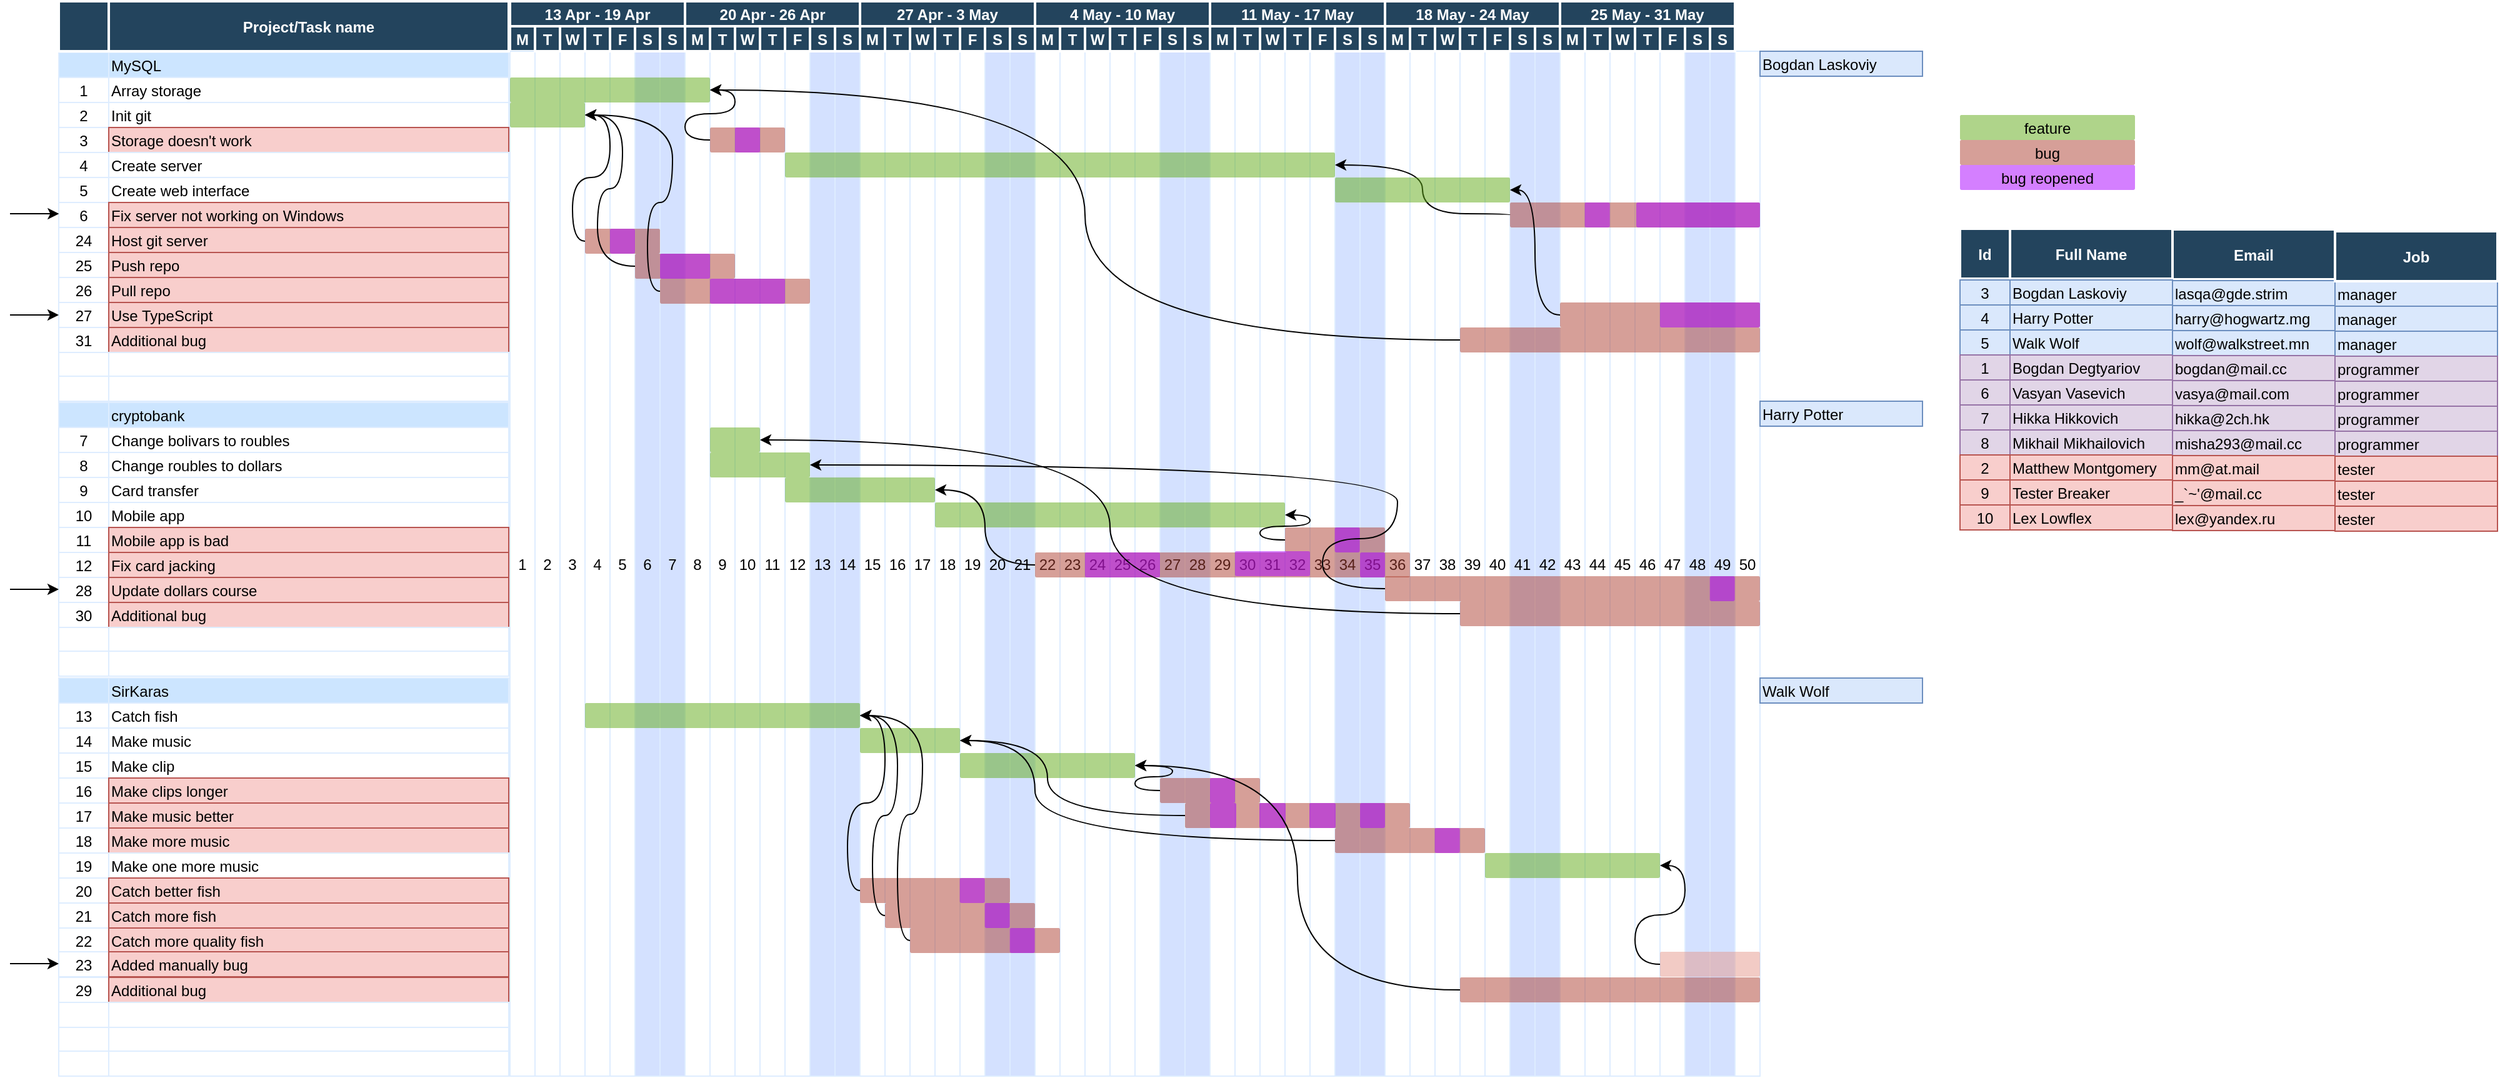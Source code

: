 <mxfile version="10.7.0" type="github"><diagram id="sPiFSer9G3Gj3i5RmoDb" name="Page-1"><mxGraphModel dx="1546" dy="726" grid="1" gridSize="10" guides="1" tooltips="1" connect="1" arrows="1" fold="1" page="1" pageScale="1" pageWidth="827" pageHeight="1169" math="0" shadow="0"><root><mxCell id="0"/><mxCell id="1" parent="0"/><mxCell id="JUZjat0PNEvbsmvgzNyq-182" value="50" style="strokeColor=#DEEDFF" vertex="1" parent="1"><mxGeometry x="1600" y="60" width="20" height="820" as="geometry"/></mxCell><mxCell id="yR-0nHCI41G1WMCRhAzL-171" value="41" style="strokeColor=#DEEDFF;fillColor=#D4E1FF" parent="1" vertex="1"><mxGeometry x="1420" y="60" width="20" height="820" as="geometry"/></mxCell><mxCell id="yR-0nHCI41G1WMCRhAzL-172" value="42" style="strokeColor=#DEEDFF;fillColor=#D4E1FF" parent="1" vertex="1"><mxGeometry x="1440" y="60" width="20" height="820" as="geometry"/></mxCell><mxCell id="yR-0nHCI41G1WMCRhAzL-173" value="43" style="strokeColor=#DEEDFF" parent="1" vertex="1"><mxGeometry x="1460" y="60" width="20" height="820" as="geometry"/></mxCell><mxCell id="yR-0nHCI41G1WMCRhAzL-174" value="44" style="strokeColor=#DEEDFF" parent="1" vertex="1"><mxGeometry x="1480" y="60" width="20" height="820" as="geometry"/></mxCell><mxCell id="yR-0nHCI41G1WMCRhAzL-175" value="45" style="strokeColor=#DEEDFF" parent="1" vertex="1"><mxGeometry x="1500" y="60" width="20" height="820" as="geometry"/></mxCell><mxCell id="yR-0nHCI41G1WMCRhAzL-176" value="46" style="strokeColor=#DEEDFF" parent="1" vertex="1"><mxGeometry x="1520" y="60" width="20" height="820" as="geometry"/></mxCell><mxCell id="yR-0nHCI41G1WMCRhAzL-177" value="47" style="strokeColor=#DEEDFF" parent="1" vertex="1"><mxGeometry x="1540" y="60" width="20" height="820" as="geometry"/></mxCell><mxCell id="yR-0nHCI41G1WMCRhAzL-178" value="48" style="strokeColor=#DEEDFF;fillColor=#D4E1FF" parent="1" vertex="1"><mxGeometry x="1560" y="60" width="20" height="820" as="geometry"/></mxCell><mxCell id="yR-0nHCI41G1WMCRhAzL-179" value="49" style="strokeColor=#DEEDFF;fillColor=#D4E1FF" parent="1" vertex="1"><mxGeometry x="1580" y="60" width="20" height="820" as="geometry"/></mxCell><mxCell id="JUZjat0PNEvbsmvgzNyq-140" value="2" style="strokeColor=#DEEDFF" vertex="1" parent="1"><mxGeometry x="640" y="60" width="20" height="820" as="geometry"/></mxCell><mxCell id="JUZjat0PNEvbsmvgzNyq-65" value="Full Name" style="fillColor=#23445D;strokeColor=#FFFFFF;strokeWidth=2;fontColor=#FFFFFF;fontStyle=1" vertex="1" parent="1"><mxGeometry x="1820" y="202" width="130" height="40" as="geometry"/></mxCell><mxCell id="JUZjat0PNEvbsmvgzNyq-66" value="Id" style="fillColor=#23445D;strokeColor=#FFFFFF;strokeWidth=2;fontColor=#FFFFFF;fontStyle=1" vertex="1" parent="1"><mxGeometry x="1780.0" y="202" width="40" height="40" as="geometry"/></mxCell><mxCell id="JUZjat0PNEvbsmvgzNyq-78" value="Email" style="fillColor=#23445D;strokeColor=#FFFFFF;strokeWidth=2;fontColor=#FFFFFF;fontStyle=1" vertex="1" parent="1"><mxGeometry x="1950" y="202.5" width="130" height="40" as="geometry"/></mxCell><mxCell id="yR-0nHCI41G1WMCRhAzL-170" value="40" style="strokeColor=#DEEDFF" parent="1" vertex="1"><mxGeometry x="1400" y="60" width="20" height="820" as="geometry"/></mxCell><mxCell id="yR-0nHCI41G1WMCRhAzL-281" value="M" style="fillColor=#23445D;strokeColor=#FFFFFF;strokeWidth=2;fontColor=#FFFFFF;fontStyle=1" parent="1" vertex="1"><mxGeometry x="620.0" y="40.0" width="20" height="20" as="geometry"/></mxCell><mxCell id="yR-0nHCI41G1WMCRhAzL-6" value="1" style="strokeColor=#DEEDFF" parent="1" vertex="1"><mxGeometry x="620" y="60" width="20" height="820" as="geometry"/></mxCell><mxCell id="yR-0nHCI41G1WMCRhAzL-7" value="" style="strokeColor=#DEEDFF;fillColor=#CCE5FF" parent="1" vertex="1"><mxGeometry x="259.0" y="61.0" width="40" height="20" as="geometry"/></mxCell><mxCell id="yR-0nHCI41G1WMCRhAzL-8" value="MySQL" style="align=left;strokeColor=#DEEDFF;fillColor=#CCE5FF" parent="1" vertex="1"><mxGeometry x="299.0" y="61.0" width="320.0" height="20" as="geometry"/></mxCell><mxCell id="yR-0nHCI41G1WMCRhAzL-12" value="1" style="strokeColor=#DEEDFF" parent="1" vertex="1"><mxGeometry x="259.0" y="81.0" width="40" height="20" as="geometry"/></mxCell><mxCell id="yR-0nHCI41G1WMCRhAzL-13" value="Array storage" style="align=left;strokeColor=#DEEDFF" parent="1" vertex="1"><mxGeometry x="299.0" y="81.0" width="320.0" height="20.0" as="geometry"/></mxCell><mxCell id="yR-0nHCI41G1WMCRhAzL-17" value="2" style="strokeColor=#DEEDFF" parent="1" vertex="1"><mxGeometry x="259.0" y="101.0" width="40" height="20" as="geometry"/></mxCell><mxCell id="yR-0nHCI41G1WMCRhAzL-18" value="Init git" style="align=left;strokeColor=#DEEDFF" parent="1" vertex="1"><mxGeometry x="299.0" y="101.0" width="320" height="20" as="geometry"/></mxCell><mxCell id="yR-0nHCI41G1WMCRhAzL-22" value="3" style="strokeColor=#DEEDFF" parent="1" vertex="1"><mxGeometry x="259.0" y="121.0" width="40" height="20" as="geometry"/></mxCell><mxCell id="yR-0nHCI41G1WMCRhAzL-23" value="Storage doesn't work" style="align=left;strokeColor=#b85450;fillColor=#f8cecc;" parent="1" vertex="1"><mxGeometry x="299.0" y="121.0" width="320.0" height="20" as="geometry"/></mxCell><mxCell id="yR-0nHCI41G1WMCRhAzL-27" value="4" style="strokeColor=#DEEDFF" parent="1" vertex="1"><mxGeometry x="259.0" y="141.0" width="40" height="20" as="geometry"/></mxCell><mxCell id="yR-0nHCI41G1WMCRhAzL-28" value="Create server" style="align=left;strokeColor=#DEEDFF" parent="1" vertex="1"><mxGeometry x="299.0" y="141.0" width="320.0" height="20" as="geometry"/></mxCell><mxCell id="yR-0nHCI41G1WMCRhAzL-32" value="5" style="strokeColor=#DEEDFF" parent="1" vertex="1"><mxGeometry x="259.0" y="161.0" width="40" height="20" as="geometry"/></mxCell><mxCell id="yR-0nHCI41G1WMCRhAzL-33" value="Create web interface" style="align=left;strokeColor=#DEEDFF" parent="1" vertex="1"><mxGeometry x="299.0" y="161.0" width="320.0" height="20" as="geometry"/></mxCell><mxCell id="yR-0nHCI41G1WMCRhAzL-37" value="6" style="strokeColor=#DEEDFF" parent="1" vertex="1"><mxGeometry x="259.0" y="181.0" width="40" height="20" as="geometry"/></mxCell><mxCell id="yR-0nHCI41G1WMCRhAzL-38" value="Fix server not working on Windows" style="align=left;strokeColor=#b85450;fillColor=#f8cecc;" parent="1" vertex="1"><mxGeometry x="299.0" y="181.0" width="320.0" height="20" as="geometry"/></mxCell><mxCell id="yR-0nHCI41G1WMCRhAzL-42" value="" style="strokeColor=#DEEDFF;fillColor=#CCE5FF" parent="1" vertex="1"><mxGeometry x="259.0" y="341.0" width="40" height="20" as="geometry"/></mxCell><mxCell id="yR-0nHCI41G1WMCRhAzL-43" value="cryptobank" style="align=left;strokeColor=#DEEDFF;fillColor=#CCE5FF" parent="1" vertex="1"><mxGeometry x="299.0" y="341.0" width="320.0" height="20.0" as="geometry"/></mxCell><mxCell id="yR-0nHCI41G1WMCRhAzL-47" value="7" style="strokeColor=#DEEDFF" parent="1" vertex="1"><mxGeometry x="259.0" y="361.0" width="40" height="20" as="geometry"/></mxCell><mxCell id="yR-0nHCI41G1WMCRhAzL-48" value="Change bolivars to roubles" style="align=left;strokeColor=#DEEDFF" parent="1" vertex="1"><mxGeometry x="299.0" y="361.0" width="320.0" height="20" as="geometry"/></mxCell><mxCell id="yR-0nHCI41G1WMCRhAzL-52" value="8" style="strokeColor=#DEEDFF" parent="1" vertex="1"><mxGeometry x="259.0" y="381.0" width="40" height="20" as="geometry"/></mxCell><mxCell id="yR-0nHCI41G1WMCRhAzL-53" value="Change roubles to dollars" style="align=left;strokeColor=#DEEDFF" parent="1" vertex="1"><mxGeometry x="299.0" y="381.0" width="320.0" height="20" as="geometry"/></mxCell><mxCell id="yR-0nHCI41G1WMCRhAzL-57" value="9" style="strokeColor=#DEEDFF" parent="1" vertex="1"><mxGeometry x="259.0" y="401.0" width="40" height="20" as="geometry"/></mxCell><mxCell id="yR-0nHCI41G1WMCRhAzL-58" value="Card transfer" style="align=left;strokeColor=#DEEDFF" parent="1" vertex="1"><mxGeometry x="299.0" y="401.0" width="320" height="20" as="geometry"/></mxCell><mxCell id="yR-0nHCI41G1WMCRhAzL-62" value="10" style="strokeColor=#DEEDFF" parent="1" vertex="1"><mxGeometry x="259.0" y="421.0" width="40" height="20" as="geometry"/></mxCell><mxCell id="yR-0nHCI41G1WMCRhAzL-63" value="Mobile app" style="align=left;strokeColor=#DEEDFF" parent="1" vertex="1"><mxGeometry x="299.0" y="421.0" width="320" height="20" as="geometry"/></mxCell><mxCell id="yR-0nHCI41G1WMCRhAzL-67" value="11" style="strokeColor=#DEEDFF" parent="1" vertex="1"><mxGeometry x="259.0" y="441.0" width="40" height="20" as="geometry"/></mxCell><mxCell id="yR-0nHCI41G1WMCRhAzL-68" value="Mobile app is bad" style="align=left;strokeColor=#b85450;fillColor=#f8cecc;" parent="1" vertex="1"><mxGeometry x="299.0" y="441.0" width="320.0" height="20" as="geometry"/></mxCell><mxCell id="yR-0nHCI41G1WMCRhAzL-72" value="12" style="strokeColor=#DEEDFF;fillColor=#FFFFFF" parent="1" vertex="1"><mxGeometry x="259" y="461.0" width="40" height="20" as="geometry"/></mxCell><mxCell id="yR-0nHCI41G1WMCRhAzL-73" value="Fix card jacking" style="align=left;strokeColor=#b85450;fillColor=#f8cecc;" parent="1" vertex="1"><mxGeometry x="299" y="461.0" width="320.0" height="20" as="geometry"/></mxCell><mxCell id="yR-0nHCI41G1WMCRhAzL-77" value="" style="strokeColor=#DEEDFF;fillColor=#CCE5FF" parent="1" vertex="1"><mxGeometry x="259" y="561.5" width="40" height="20" as="geometry"/></mxCell><mxCell id="yR-0nHCI41G1WMCRhAzL-78" value="SirKaras" style="align=left;strokeColor=#DEEDFF;fillColor=#CCE5FF" parent="1" vertex="1"><mxGeometry x="299" y="561.5" width="320.0" height="20" as="geometry"/></mxCell><mxCell id="yR-0nHCI41G1WMCRhAzL-82" value="13" style="strokeColor=#DEEDFF" parent="1" vertex="1"><mxGeometry x="259.0" y="581.5" width="40" height="20" as="geometry"/></mxCell><mxCell id="yR-0nHCI41G1WMCRhAzL-83" value="Catch fish" style="align=left;strokeColor=#DEEDFF" parent="1" vertex="1"><mxGeometry x="299.0" y="581.5" width="320.0" height="20" as="geometry"/></mxCell><mxCell id="yR-0nHCI41G1WMCRhAzL-87" value="14" style="strokeColor=#DEEDFF" parent="1" vertex="1"><mxGeometry x="259.0" y="601.5" width="40" height="20" as="geometry"/></mxCell><mxCell id="yR-0nHCI41G1WMCRhAzL-88" value="Make music" style="align=left;strokeColor=#DEEDFF" parent="1" vertex="1"><mxGeometry x="299.0" y="601.5" width="320.0" height="20" as="geometry"/></mxCell><mxCell id="yR-0nHCI41G1WMCRhAzL-92" value="15" style="strokeColor=#DEEDFF" parent="1" vertex="1"><mxGeometry x="259.0" y="621.5" width="40" height="20" as="geometry"/></mxCell><mxCell id="yR-0nHCI41G1WMCRhAzL-93" value="Make clip" style="align=left;strokeColor=#DEEDFF" parent="1" vertex="1"><mxGeometry x="299.0" y="621.5" width="320.0" height="20" as="geometry"/></mxCell><mxCell id="yR-0nHCI41G1WMCRhAzL-97" value="16" style="strokeColor=#DEEDFF" parent="1" vertex="1"><mxGeometry x="259.0" y="641.5" width="40" height="20" as="geometry"/></mxCell><mxCell id="yR-0nHCI41G1WMCRhAzL-98" value="Make clips longer" style="align=left;strokeColor=#b85450;fillColor=#f8cecc;" parent="1" vertex="1"><mxGeometry x="299.0" y="641.5" width="320.0" height="20" as="geometry"/></mxCell><mxCell id="yR-0nHCI41G1WMCRhAzL-102" value="17" style="strokeColor=#DEEDFF" parent="1" vertex="1"><mxGeometry x="259.0" y="661.5" width="40" height="20" as="geometry"/></mxCell><mxCell id="yR-0nHCI41G1WMCRhAzL-103" value="Make music better" style="align=left;strokeColor=#b85450;fillColor=#f8cecc;" parent="1" vertex="1"><mxGeometry x="299.0" y="661.5" width="320.0" height="20" as="geometry"/></mxCell><mxCell id="yR-0nHCI41G1WMCRhAzL-107" value="18" style="strokeColor=#DEEDFF" parent="1" vertex="1"><mxGeometry x="259.0" y="681.5" width="40" height="20" as="geometry"/></mxCell><mxCell id="yR-0nHCI41G1WMCRhAzL-108" value="Make more music" style="align=left;strokeColor=#b85450;fillColor=#f8cecc;" parent="1" vertex="1"><mxGeometry x="299.0" y="681.5" width="320.0" height="20" as="geometry"/></mxCell><mxCell id="yR-0nHCI41G1WMCRhAzL-112" value="19" style="strokeColor=#DEEDFF" parent="1" vertex="1"><mxGeometry x="259.0" y="701.5" width="40" height="20" as="geometry"/></mxCell><mxCell id="yR-0nHCI41G1WMCRhAzL-113" value="Make one more music" style="align=left;strokeColor=#DEEDFF" parent="1" vertex="1"><mxGeometry x="299.0" y="701.5" width="320.0" height="20" as="geometry"/></mxCell><mxCell id="yR-0nHCI41G1WMCRhAzL-117" value="20" style="strokeColor=#DEEDFF" parent="1" vertex="1"><mxGeometry x="259.0" y="721.5" width="40" height="20" as="geometry"/></mxCell><mxCell id="yR-0nHCI41G1WMCRhAzL-118" value="Catch better fish" style="align=left;strokeColor=#b85450;fillColor=#f8cecc;" parent="1" vertex="1"><mxGeometry x="299.0" y="721.5" width="320.0" height="20" as="geometry"/></mxCell><mxCell id="yR-0nHCI41G1WMCRhAzL-122" value="21" style="strokeColor=#DEEDFF" parent="1" vertex="1"><mxGeometry x="259.0" y="741.5" width="40" height="20" as="geometry"/></mxCell><mxCell id="yR-0nHCI41G1WMCRhAzL-123" value="Catch more fish" style="align=left;strokeColor=#b85450;fillColor=#f8cecc;" parent="1" vertex="1"><mxGeometry x="299.0" y="741.5" width="320.0" height="20" as="geometry"/></mxCell><mxCell id="yR-0nHCI41G1WMCRhAzL-127" value="22" style="strokeColor=#DEEDFF" parent="1" vertex="1"><mxGeometry x="259.0" y="761.5" width="40" height="20" as="geometry"/></mxCell><mxCell id="yR-0nHCI41G1WMCRhAzL-128" value="Catch more quality fish" style="align=left;strokeColor=#b85450;fillColor=#f8cecc;" parent="1" vertex="1"><mxGeometry x="299.0" y="761.5" width="320.0" height="20" as="geometry"/></mxCell><mxCell id="yR-0nHCI41G1WMCRhAzL-132" value="" style="strokeColor=#DEEDFF" parent="1" vertex="1"><mxGeometry x="1360.0" y="60.0" width="20" height="520" as="geometry"/></mxCell><mxCell id="yR-0nHCI41G1WMCRhAzL-133" value="3" style="strokeColor=#DEEDFF" parent="1" vertex="1"><mxGeometry x="660" y="60" width="20" height="820" as="geometry"/></mxCell><mxCell id="yR-0nHCI41G1WMCRhAzL-134" value="4" style="strokeColor=#DEEDFF" parent="1" vertex="1"><mxGeometry x="680" y="60" width="20" height="820" as="geometry"/></mxCell><mxCell id="yR-0nHCI41G1WMCRhAzL-135" value="5" style="strokeColor=#DEEDFF" parent="1" vertex="1"><mxGeometry x="700" y="60" width="20" height="820" as="geometry"/></mxCell><mxCell id="yR-0nHCI41G1WMCRhAzL-136" value="6" style="strokeColor=#DEEDFF;fillColor=#D4E1FF" parent="1" vertex="1"><mxGeometry x="720" y="60" width="20" height="820" as="geometry"/></mxCell><mxCell id="yR-0nHCI41G1WMCRhAzL-137" value="7" style="strokeColor=#DEEDFF;fillColor=#D4E1FF" parent="1" vertex="1"><mxGeometry x="740" y="60" width="20" height="820" as="geometry"/></mxCell><mxCell id="yR-0nHCI41G1WMCRhAzL-138" value="8" style="strokeColor=#DEEDFF" parent="1" vertex="1"><mxGeometry x="760" y="60" width="20" height="820" as="geometry"/></mxCell><mxCell id="yR-0nHCI41G1WMCRhAzL-139" value="9" style="strokeColor=#DEEDFF" parent="1" vertex="1"><mxGeometry x="780" y="60" width="20" height="820" as="geometry"/></mxCell><mxCell id="yR-0nHCI41G1WMCRhAzL-140" value="10" style="strokeColor=#DEEDFF" parent="1" vertex="1"><mxGeometry x="800" y="60" width="20" height="820" as="geometry"/></mxCell><mxCell id="yR-0nHCI41G1WMCRhAzL-141" value="11" style="strokeColor=#DEEDFF" parent="1" vertex="1"><mxGeometry x="820" y="60" width="20" height="820" as="geometry"/></mxCell><mxCell id="yR-0nHCI41G1WMCRhAzL-142" value="12" style="strokeColor=#DEEDFF" parent="1" vertex="1"><mxGeometry x="840" y="60" width="20" height="820" as="geometry"/></mxCell><mxCell id="yR-0nHCI41G1WMCRhAzL-143" value="13" style="strokeColor=#DEEDFF;fillColor=#D4E1FF" parent="1" vertex="1"><mxGeometry x="860" y="60" width="20" height="820" as="geometry"/></mxCell><mxCell id="yR-0nHCI41G1WMCRhAzL-144" value="14" style="strokeColor=#DEEDFF;fillColor=#D4E1FF" parent="1" vertex="1"><mxGeometry x="880" y="60" width="20" height="820" as="geometry"/></mxCell><mxCell id="yR-0nHCI41G1WMCRhAzL-145" value="15" style="strokeColor=#DEEDFF" parent="1" vertex="1"><mxGeometry x="900" y="60" width="20" height="820" as="geometry"/></mxCell><mxCell id="yR-0nHCI41G1WMCRhAzL-146" value="16" style="strokeColor=#DEEDFF" parent="1" vertex="1"><mxGeometry x="920" y="60" width="20" height="820" as="geometry"/></mxCell><mxCell id="yR-0nHCI41G1WMCRhAzL-147" value="17" style="strokeColor=#DEEDFF" parent="1" vertex="1"><mxGeometry x="940" y="60" width="20" height="820" as="geometry"/></mxCell><mxCell id="yR-0nHCI41G1WMCRhAzL-148" value="18" style="strokeColor=#DEEDFF" parent="1" vertex="1"><mxGeometry x="960" y="60" width="20" height="820" as="geometry"/></mxCell><mxCell id="yR-0nHCI41G1WMCRhAzL-149" value="19" style="strokeColor=#DEEDFF" parent="1" vertex="1"><mxGeometry x="980" y="60" width="20" height="820" as="geometry"/></mxCell><mxCell id="yR-0nHCI41G1WMCRhAzL-150" value="20" style="strokeColor=#DEEDFF;fillColor=#D4E1FF" parent="1" vertex="1"><mxGeometry x="1000" y="60" width="20" height="820" as="geometry"/></mxCell><mxCell id="yR-0nHCI41G1WMCRhAzL-151" value="21" style="strokeColor=#DEEDFF;fillColor=#D4E1FF" parent="1" vertex="1"><mxGeometry x="1020" y="60" width="20" height="820" as="geometry"/></mxCell><mxCell id="yR-0nHCI41G1WMCRhAzL-152" value="22" style="strokeColor=#DEEDFF" parent="1" vertex="1"><mxGeometry x="1040" y="60" width="20" height="820" as="geometry"/></mxCell><mxCell id="yR-0nHCI41G1WMCRhAzL-153" value="23" style="strokeColor=#DEEDFF" parent="1" vertex="1"><mxGeometry x="1060" y="60" width="20" height="820" as="geometry"/></mxCell><mxCell id="yR-0nHCI41G1WMCRhAzL-154" value="24" style="strokeColor=#DEEDFF" parent="1" vertex="1"><mxGeometry x="1080" y="60" width="20" height="820" as="geometry"/></mxCell><mxCell id="yR-0nHCI41G1WMCRhAzL-155" value="25" style="strokeColor=#DEEDFF" parent="1" vertex="1"><mxGeometry x="1100" y="60" width="20" height="820" as="geometry"/></mxCell><mxCell id="yR-0nHCI41G1WMCRhAzL-156" value="26" style="strokeColor=#DEEDFF" parent="1" vertex="1"><mxGeometry x="1120" y="60" width="20" height="820" as="geometry"/></mxCell><mxCell id="yR-0nHCI41G1WMCRhAzL-157" value="27" style="strokeColor=#DEEDFF;fillColor=#D4E1FF" parent="1" vertex="1"><mxGeometry x="1140" y="60" width="20" height="820" as="geometry"/></mxCell><mxCell id="yR-0nHCI41G1WMCRhAzL-158" value="28" style="strokeColor=#DEEDFF;fillColor=#D4E1FF" parent="1" vertex="1"><mxGeometry x="1160" y="60" width="20" height="820" as="geometry"/></mxCell><mxCell id="yR-0nHCI41G1WMCRhAzL-159" value="29" style="strokeColor=#DEEDFF" parent="1" vertex="1"><mxGeometry x="1180" y="60" width="20" height="820" as="geometry"/></mxCell><mxCell id="yR-0nHCI41G1WMCRhAzL-160" value="30" style="strokeColor=#DEEDFF" parent="1" vertex="1"><mxGeometry x="1200" y="60" width="20" height="820" as="geometry"/></mxCell><mxCell id="yR-0nHCI41G1WMCRhAzL-161" value="31" style="strokeColor=#DEEDFF" parent="1" vertex="1"><mxGeometry x="1220" y="60" width="20" height="820" as="geometry"/></mxCell><mxCell id="yR-0nHCI41G1WMCRhAzL-162" value="32" style="strokeColor=#DEEDFF" parent="1" vertex="1"><mxGeometry x="1240" y="60" width="20" height="820" as="geometry"/></mxCell><mxCell id="yR-0nHCI41G1WMCRhAzL-163" value="33" style="strokeColor=#DEEDFF" parent="1" vertex="1"><mxGeometry x="1260" y="60" width="20" height="820" as="geometry"/></mxCell><mxCell id="yR-0nHCI41G1WMCRhAzL-164" value="34" style="strokeColor=#DEEDFF;fillColor=#D4E1FF" parent="1" vertex="1"><mxGeometry x="1280" y="60" width="20" height="820" as="geometry"/></mxCell><mxCell id="yR-0nHCI41G1WMCRhAzL-165" value="35" style="strokeColor=#DEEDFF;fillColor=#D4E1FF" parent="1" vertex="1"><mxGeometry x="1300" y="60" width="20" height="820" as="geometry"/></mxCell><mxCell id="yR-0nHCI41G1WMCRhAzL-166" value="36" style="strokeColor=#DEEDFF" parent="1" vertex="1"><mxGeometry x="1320" y="60" width="20" height="820" as="geometry"/></mxCell><mxCell id="yR-0nHCI41G1WMCRhAzL-167" value="37" style="strokeColor=#DEEDFF" parent="1" vertex="1"><mxGeometry x="1340" y="60" width="20" height="820" as="geometry"/></mxCell><mxCell id="yR-0nHCI41G1WMCRhAzL-168" value="38" style="strokeColor=#DEEDFF" parent="1" vertex="1"><mxGeometry x="1360" y="60" width="20" height="820" as="geometry"/></mxCell><mxCell id="yR-0nHCI41G1WMCRhAzL-169" value="39" style="strokeColor=#DEEDFF" parent="1" vertex="1"><mxGeometry x="1380" y="60" width="20" height="820" as="geometry"/></mxCell><mxCell id="JUZjat0PNEvbsmvgzNyq-3" style="edgeStyle=orthogonalEdgeStyle;curved=1;orthogonalLoop=1;jettySize=auto;html=1;exitX=0;exitY=0.5;exitDx=0;exitDy=0;entryX=1;entryY=0.5;entryDx=0;entryDy=0;entryPerimeter=0;exitPerimeter=0;" edge="1" parent="1" source="yR-0nHCI41G1WMCRhAzL-247" target="yR-0nHCI41G1WMCRhAzL-251"><mxGeometry relative="1" as="geometry"><Array as="points"><mxPoint x="1420" y="190"/><mxPoint x="1350" y="190"/><mxPoint x="1350" y="151"/></Array></mxGeometry></mxCell><mxCell id="yR-0nHCI41G1WMCRhAzL-180" value="Project/Task name" style="fillColor=#23445D;strokeColor=#FFFFFF;strokeWidth=2;fontColor=#FFFFFF;fontStyle=1" parent="1" vertex="1"><mxGeometry x="299.0" y="20" width="320" height="40" as="geometry"/></mxCell><mxCell id="yR-0nHCI41G1WMCRhAzL-181" value="" style="fillColor=#23445D;strokeColor=#FFFFFF;strokeWidth=2;fontColor=#FFFFFF;fontStyle=1" parent="1" vertex="1"><mxGeometry x="259.0" y="20" width="40" height="40" as="geometry"/></mxCell><mxCell id="yR-0nHCI41G1WMCRhAzL-182" value="13 Apr - 19 Apr" style="fillColor=#23445D;strokeColor=#FFFFFF;strokeWidth=2;fontColor=#FFFFFF;fontStyle=1" parent="1" vertex="1"><mxGeometry x="620.0" y="20.0" width="140" height="20" as="geometry"/></mxCell><mxCell id="yR-0nHCI41G1WMCRhAzL-184" value="T" style="fillColor=#23445D;strokeColor=#FFFFFF;strokeWidth=2;fontColor=#FFFFFF;fontStyle=1" parent="1" vertex="1"><mxGeometry x="640.0" y="40.0" width="20" height="20" as="geometry"/></mxCell><mxCell id="yR-0nHCI41G1WMCRhAzL-185" value="W" style="fillColor=#23445D;strokeColor=#FFFFFF;strokeWidth=2;fontColor=#FFFFFF;fontStyle=1" parent="1" vertex="1"><mxGeometry x="660.0" y="40.0" width="20" height="20" as="geometry"/></mxCell><mxCell id="yR-0nHCI41G1WMCRhAzL-186" value="T" style="fillColor=#23445D;strokeColor=#FFFFFF;strokeWidth=2;fontColor=#FFFFFF;fontStyle=1" parent="1" vertex="1"><mxGeometry x="680.0" y="40.0" width="20" height="20" as="geometry"/></mxCell><mxCell id="yR-0nHCI41G1WMCRhAzL-187" value="F" style="fillColor=#23445D;strokeColor=#FFFFFF;strokeWidth=2;fontColor=#FFFFFF;fontStyle=1" parent="1" vertex="1"><mxGeometry x="700.0" y="40.0" width="20" height="20" as="geometry"/></mxCell><mxCell id="yR-0nHCI41G1WMCRhAzL-188" value="S" style="fillColor=#23445D;strokeColor=#FFFFFF;strokeWidth=2;fontColor=#FFFFFF;fontStyle=1" parent="1" vertex="1"><mxGeometry x="720.0" y="40.0" width="20" height="20" as="geometry"/></mxCell><mxCell id="yR-0nHCI41G1WMCRhAzL-189" value="S" style="fillColor=#23445D;strokeColor=#FFFFFF;strokeWidth=2;fontColor=#FFFFFF;fontStyle=1" parent="1" vertex="1"><mxGeometry x="740.0" y="40.0" width="20" height="20" as="geometry"/></mxCell><mxCell id="yR-0nHCI41G1WMCRhAzL-193" value="20 Apr - 26 Apr" style="fillColor=#23445D;strokeColor=#FFFFFF;strokeWidth=2;fontColor=#FFFFFF;fontStyle=1" parent="1" vertex="1"><mxGeometry x="760.0" y="20.0" width="140" height="20" as="geometry"/></mxCell><mxCell id="yR-0nHCI41G1WMCRhAzL-194" value="M" style="fillColor=#23445D;strokeColor=#FFFFFF;strokeWidth=2;fontColor=#FFFFFF;fontStyle=1" parent="1" vertex="1"><mxGeometry x="760.0" y="40.0" width="20" height="20" as="geometry"/></mxCell><mxCell id="yR-0nHCI41G1WMCRhAzL-195" value="T" style="fillColor=#23445D;strokeColor=#FFFFFF;strokeWidth=2;fontColor=#FFFFFF;fontStyle=1" parent="1" vertex="1"><mxGeometry x="780.0" y="40.0" width="20" height="20" as="geometry"/></mxCell><mxCell id="yR-0nHCI41G1WMCRhAzL-196" value="W" style="fillColor=#23445D;strokeColor=#FFFFFF;strokeWidth=2;fontColor=#FFFFFF;fontStyle=1" parent="1" vertex="1"><mxGeometry x="800.0" y="40.0" width="20" height="20" as="geometry"/></mxCell><mxCell id="yR-0nHCI41G1WMCRhAzL-197" value="T" style="fillColor=#23445D;strokeColor=#FFFFFF;strokeWidth=2;fontColor=#FFFFFF;fontStyle=1" parent="1" vertex="1"><mxGeometry x="820.0" y="40.0" width="20" height="20" as="geometry"/></mxCell><mxCell id="yR-0nHCI41G1WMCRhAzL-198" value="F" style="fillColor=#23445D;strokeColor=#FFFFFF;strokeWidth=2;fontColor=#FFFFFF;fontStyle=1" parent="1" vertex="1"><mxGeometry x="840.0" y="40.0" width="20" height="20" as="geometry"/></mxCell><mxCell id="yR-0nHCI41G1WMCRhAzL-199" value="S" style="fillColor=#23445D;strokeColor=#FFFFFF;strokeWidth=2;fontColor=#FFFFFF;fontStyle=1" parent="1" vertex="1"><mxGeometry x="860.0" y="40.0" width="20" height="20" as="geometry"/></mxCell><mxCell id="yR-0nHCI41G1WMCRhAzL-200" value="S" style="fillColor=#23445D;strokeColor=#FFFFFF;strokeWidth=2;fontColor=#FFFFFF;fontStyle=1" parent="1" vertex="1"><mxGeometry x="880.0" y="40.0" width="20" height="20" as="geometry"/></mxCell><mxCell id="yR-0nHCI41G1WMCRhAzL-201" value="27 Apr - 3 May" style="fillColor=#23445D;strokeColor=#FFFFFF;strokeWidth=2;fontColor=#FFFFFF;fontStyle=1" parent="1" vertex="1"><mxGeometry x="900.0" y="20.0" width="140" height="20" as="geometry"/></mxCell><mxCell id="yR-0nHCI41G1WMCRhAzL-202" value="M" style="fillColor=#23445D;strokeColor=#FFFFFF;strokeWidth=2;fontColor=#FFFFFF;fontStyle=1" parent="1" vertex="1"><mxGeometry x="900.0" y="40.0" width="20" height="20" as="geometry"/></mxCell><mxCell id="yR-0nHCI41G1WMCRhAzL-203" value="T" style="fillColor=#23445D;strokeColor=#FFFFFF;strokeWidth=2;fontColor=#FFFFFF;fontStyle=1" parent="1" vertex="1"><mxGeometry x="920.0" y="40.0" width="20" height="20" as="geometry"/></mxCell><mxCell id="yR-0nHCI41G1WMCRhAzL-204" value="W" style="fillColor=#23445D;strokeColor=#FFFFFF;strokeWidth=2;fontColor=#FFFFFF;fontStyle=1" parent="1" vertex="1"><mxGeometry x="940.0" y="40.0" width="20" height="20" as="geometry"/></mxCell><mxCell id="yR-0nHCI41G1WMCRhAzL-205" value="T" style="fillColor=#23445D;strokeColor=#FFFFFF;strokeWidth=2;fontColor=#FFFFFF;fontStyle=1" parent="1" vertex="1"><mxGeometry x="960.0" y="40.0" width="20" height="20" as="geometry"/></mxCell><mxCell id="yR-0nHCI41G1WMCRhAzL-206" value="F" style="fillColor=#23445D;strokeColor=#FFFFFF;strokeWidth=2;fontColor=#FFFFFF;fontStyle=1" parent="1" vertex="1"><mxGeometry x="980.0" y="40.0" width="20" height="20" as="geometry"/></mxCell><mxCell id="yR-0nHCI41G1WMCRhAzL-207" value="S" style="fillColor=#23445D;strokeColor=#FFFFFF;strokeWidth=2;fontColor=#FFFFFF;fontStyle=1" parent="1" vertex="1"><mxGeometry x="1000.0" y="40.0" width="20" height="20" as="geometry"/></mxCell><mxCell id="yR-0nHCI41G1WMCRhAzL-208" value="S" style="fillColor=#23445D;strokeColor=#FFFFFF;strokeWidth=2;fontColor=#FFFFFF;fontStyle=1" parent="1" vertex="1"><mxGeometry x="1020.0" y="40.0" width="20" height="20" as="geometry"/></mxCell><mxCell id="yR-0nHCI41G1WMCRhAzL-209" value="4 May - 10 May" style="fillColor=#23445D;strokeColor=#FFFFFF;strokeWidth=2;fontColor=#FFFFFF;fontStyle=1" parent="1" vertex="1"><mxGeometry x="1040.0" y="20.0" width="140" height="20" as="geometry"/></mxCell><mxCell id="yR-0nHCI41G1WMCRhAzL-210" value="M" style="fillColor=#23445D;strokeColor=#FFFFFF;strokeWidth=2;fontColor=#FFFFFF;fontStyle=1" parent="1" vertex="1"><mxGeometry x="1040.0" y="40.0" width="20" height="20" as="geometry"/></mxCell><mxCell id="yR-0nHCI41G1WMCRhAzL-211" value="T" style="fillColor=#23445D;strokeColor=#FFFFFF;strokeWidth=2;fontColor=#FFFFFF;fontStyle=1" parent="1" vertex="1"><mxGeometry x="1060.0" y="40.0" width="20" height="20" as="geometry"/></mxCell><mxCell id="yR-0nHCI41G1WMCRhAzL-212" value="W" style="fillColor=#23445D;strokeColor=#FFFFFF;strokeWidth=2;fontColor=#FFFFFF;fontStyle=1" parent="1" vertex="1"><mxGeometry x="1080.0" y="40.0" width="20" height="20" as="geometry"/></mxCell><mxCell id="yR-0nHCI41G1WMCRhAzL-213" value="T" style="fillColor=#23445D;strokeColor=#FFFFFF;strokeWidth=2;fontColor=#FFFFFF;fontStyle=1" parent="1" vertex="1"><mxGeometry x="1100.0" y="40.0" width="20" height="20" as="geometry"/></mxCell><mxCell id="yR-0nHCI41G1WMCRhAzL-214" value="F" style="fillColor=#23445D;strokeColor=#FFFFFF;strokeWidth=2;fontColor=#FFFFFF;fontStyle=1" parent="1" vertex="1"><mxGeometry x="1120.0" y="40" width="20" height="20" as="geometry"/></mxCell><mxCell id="yR-0nHCI41G1WMCRhAzL-215" value="S" style="fillColor=#23445D;strokeColor=#FFFFFF;strokeWidth=2;fontColor=#FFFFFF;fontStyle=1" parent="1" vertex="1"><mxGeometry x="1140.0" y="40" width="20" height="20" as="geometry"/></mxCell><mxCell id="yR-0nHCI41G1WMCRhAzL-216" value="S" style="fillColor=#23445D;strokeColor=#FFFFFF;strokeWidth=2;fontColor=#FFFFFF;fontStyle=1" parent="1" vertex="1"><mxGeometry x="1160.0" y="40" width="20" height="20" as="geometry"/></mxCell><mxCell id="yR-0nHCI41G1WMCRhAzL-217" value="11 May - 17 May" style="fillColor=#23445D;strokeColor=#FFFFFF;strokeWidth=2;fontColor=#FFFFFF;fontStyle=1" parent="1" vertex="1"><mxGeometry x="1180.0" y="20.0" width="140" height="20" as="geometry"/></mxCell><mxCell id="yR-0nHCI41G1WMCRhAzL-218" value="M" style="fillColor=#23445D;strokeColor=#FFFFFF;strokeWidth=2;fontColor=#FFFFFF;fontStyle=1" parent="1" vertex="1"><mxGeometry x="1180.0" y="40.0" width="20" height="20" as="geometry"/></mxCell><mxCell id="yR-0nHCI41G1WMCRhAzL-219" value="T" style="fillColor=#23445D;strokeColor=#FFFFFF;strokeWidth=2;fontColor=#FFFFFF;fontStyle=1" parent="1" vertex="1"><mxGeometry x="1200.0" y="40.0" width="20" height="20" as="geometry"/></mxCell><mxCell id="yR-0nHCI41G1WMCRhAzL-220" value="W" style="fillColor=#23445D;strokeColor=#FFFFFF;strokeWidth=2;fontColor=#FFFFFF;fontStyle=1" parent="1" vertex="1"><mxGeometry x="1220.0" y="40.0" width="20" height="20" as="geometry"/></mxCell><mxCell id="yR-0nHCI41G1WMCRhAzL-221" value="T" style="fillColor=#23445D;strokeColor=#FFFFFF;strokeWidth=2;fontColor=#FFFFFF;fontStyle=1" parent="1" vertex="1"><mxGeometry x="1240.0" y="40.0" width="20" height="20" as="geometry"/></mxCell><mxCell id="yR-0nHCI41G1WMCRhAzL-222" value="F" style="fillColor=#23445D;strokeColor=#FFFFFF;strokeWidth=2;fontColor=#FFFFFF;fontStyle=1" parent="1" vertex="1"><mxGeometry x="1260.0" y="40" width="20" height="20" as="geometry"/></mxCell><mxCell id="yR-0nHCI41G1WMCRhAzL-223" value="S" style="fillColor=#23445D;strokeColor=#FFFFFF;strokeWidth=2;fontColor=#FFFFFF;fontStyle=1" parent="1" vertex="1"><mxGeometry x="1280.0" y="40" width="20" height="20" as="geometry"/></mxCell><mxCell id="yR-0nHCI41G1WMCRhAzL-224" value="S" style="fillColor=#23445D;strokeColor=#FFFFFF;strokeWidth=2;fontColor=#FFFFFF;fontStyle=1" parent="1" vertex="1"><mxGeometry x="1300.0" y="40" width="20" height="20" as="geometry"/></mxCell><mxCell id="yR-0nHCI41G1WMCRhAzL-225" value="18 May - 24 May" style="fillColor=#23445D;strokeColor=#FFFFFF;strokeWidth=2;fontColor=#FFFFFF;fontStyle=1" parent="1" vertex="1"><mxGeometry x="1320.0" y="20" width="140" height="20" as="geometry"/></mxCell><mxCell id="yR-0nHCI41G1WMCRhAzL-226" value="M" style="fillColor=#23445D;strokeColor=#FFFFFF;strokeWidth=2;fontColor=#FFFFFF;fontStyle=1" parent="1" vertex="1"><mxGeometry x="1320.0" y="40" width="20" height="20" as="geometry"/></mxCell><mxCell id="yR-0nHCI41G1WMCRhAzL-227" value="T" style="fillColor=#23445D;strokeColor=#FFFFFF;strokeWidth=2;fontColor=#FFFFFF;fontStyle=1" parent="1" vertex="1"><mxGeometry x="1340.0" y="40" width="20" height="20" as="geometry"/></mxCell><mxCell id="yR-0nHCI41G1WMCRhAzL-228" value="W" style="fillColor=#23445D;strokeColor=#FFFFFF;strokeWidth=2;fontColor=#FFFFFF;fontStyle=1" parent="1" vertex="1"><mxGeometry x="1360.0" y="40" width="20" height="20" as="geometry"/></mxCell><mxCell id="yR-0nHCI41G1WMCRhAzL-229" value="T" style="fillColor=#23445D;strokeColor=#FFFFFF;strokeWidth=2;fontColor=#FFFFFF;fontStyle=1" parent="1" vertex="1"><mxGeometry x="1380.0" y="40" width="20" height="20" as="geometry"/></mxCell><mxCell id="yR-0nHCI41G1WMCRhAzL-230" value="F" style="fillColor=#23445D;strokeColor=#FFFFFF;strokeWidth=2;fontColor=#FFFFFF;fontStyle=1" parent="1" vertex="1"><mxGeometry x="1400.0" y="40" width="20" height="20" as="geometry"/></mxCell><mxCell id="yR-0nHCI41G1WMCRhAzL-231" value="S" style="fillColor=#23445D;strokeColor=#FFFFFF;strokeWidth=2;fontColor=#FFFFFF;fontStyle=1" parent="1" vertex="1"><mxGeometry x="1420.0" y="40" width="20" height="20" as="geometry"/></mxCell><mxCell id="yR-0nHCI41G1WMCRhAzL-232" value="S" style="fillColor=#23445D;strokeColor=#FFFFFF;strokeWidth=2;fontColor=#FFFFFF;fontStyle=1" parent="1" vertex="1"><mxGeometry x="1440.0" y="40" width="20" height="20" as="geometry"/></mxCell><mxCell id="yR-0nHCI41G1WMCRhAzL-233" value="25 May - 31 May" style="fillColor=#23445D;strokeColor=#FFFFFF;strokeWidth=2;fontColor=#FFFFFF;fontStyle=1" parent="1" vertex="1"><mxGeometry x="1460.0" y="20.0" width="140" height="20" as="geometry"/></mxCell><mxCell id="yR-0nHCI41G1WMCRhAzL-234" value="M" style="fillColor=#23445D;strokeColor=#FFFFFF;strokeWidth=2;fontColor=#FFFFFF;fontStyle=1" parent="1" vertex="1"><mxGeometry x="1460.0" y="40.0" width="20" height="20" as="geometry"/></mxCell><mxCell id="yR-0nHCI41G1WMCRhAzL-235" value="T" style="fillColor=#23445D;strokeColor=#FFFFFF;strokeWidth=2;fontColor=#FFFFFF;fontStyle=1" parent="1" vertex="1"><mxGeometry x="1480.0" y="40.0" width="20" height="20" as="geometry"/></mxCell><mxCell id="yR-0nHCI41G1WMCRhAzL-236" value="W" style="fillColor=#23445D;strokeColor=#FFFFFF;strokeWidth=2;fontColor=#FFFFFF;fontStyle=1" parent="1" vertex="1"><mxGeometry x="1500.0" y="40.0" width="20" height="20" as="geometry"/></mxCell><mxCell id="yR-0nHCI41G1WMCRhAzL-237" value="T" style="fillColor=#23445D;strokeColor=#FFFFFF;strokeWidth=2;fontColor=#FFFFFF;fontStyle=1" parent="1" vertex="1"><mxGeometry x="1520.0" y="40.0" width="20" height="20" as="geometry"/></mxCell><mxCell id="yR-0nHCI41G1WMCRhAzL-238" value="F" style="fillColor=#23445D;strokeColor=#FFFFFF;strokeWidth=2;fontColor=#FFFFFF;fontStyle=1" parent="1" vertex="1"><mxGeometry x="1540.0" y="40.0" width="20" height="20" as="geometry"/></mxCell><mxCell id="yR-0nHCI41G1WMCRhAzL-239" value="S" style="fillColor=#23445D;strokeColor=#FFFFFF;strokeWidth=2;fontColor=#FFFFFF;fontStyle=1" parent="1" vertex="1"><mxGeometry x="1560.0" y="40.0" width="20" height="20" as="geometry"/></mxCell><mxCell id="yR-0nHCI41G1WMCRhAzL-240" value="S" style="fillColor=#23445D;strokeColor=#FFFFFF;strokeWidth=2;fontColor=#FFFFFF;fontStyle=1" parent="1" vertex="1"><mxGeometry x="1580.0" y="40.0" width="20" height="20" as="geometry"/></mxCell><mxCell id="yR-0nHCI41G1WMCRhAzL-244" value="" style="shape=mxgraph.flowchart.process;fillColor=#60a917;strokeColor=none;strokeWidth=2;opacity=50;fontColor=#ffffff;" parent="1" vertex="1"><mxGeometry x="620" y="101" width="60" height="20" as="geometry"/></mxCell><mxCell id="JUZjat0PNEvbsmvgzNyq-2" style="edgeStyle=orthogonalEdgeStyle;orthogonalLoop=1;jettySize=auto;html=1;exitX=0;exitY=0.5;exitDx=0;exitDy=0;exitPerimeter=0;entryX=1;entryY=0.5;entryDx=0;entryDy=0;entryPerimeter=0;curved=1;" edge="1" parent="1" source="yR-0nHCI41G1WMCRhAzL-245" target="yR-0nHCI41G1WMCRhAzL-284"><mxGeometry relative="1" as="geometry"><Array as="points"><mxPoint x="760" y="131"/><mxPoint x="760" y="110"/><mxPoint x="800" y="110"/><mxPoint x="800" y="91"/></Array></mxGeometry></mxCell><mxCell id="yR-0nHCI41G1WMCRhAzL-245" value="" style="shape=mxgraph.flowchart.process;fillColor=#AE4132;strokeColor=none;strokeWidth=2;opacity=50" parent="1" vertex="1"><mxGeometry x="780" y="121" width="60" height="20" as="geometry"/></mxCell><mxCell id="yR-0nHCI41G1WMCRhAzL-246" value="" style="shape=mxgraph.flowchart.process;fillColor=#60a917;strokeColor=none;strokeWidth=2;opacity=50;fontColor=#ffffff;" parent="1" vertex="1"><mxGeometry x="1280" y="161" width="140" height="20" as="geometry"/></mxCell><mxCell id="yR-0nHCI41G1WMCRhAzL-247" value="" style="shape=mxgraph.flowchart.process;fillColor=#AE4132;strokeColor=none;strokeWidth=2;opacity=50" parent="1" vertex="1"><mxGeometry x="1420" y="181" width="200" height="20" as="geometry"/></mxCell><mxCell id="yR-0nHCI41G1WMCRhAzL-251" value="" style="shape=mxgraph.flowchart.process;fillColor=#60a917;strokeColor=none;strokeWidth=2;opacity=50;fontColor=#ffffff;" parent="1" vertex="1"><mxGeometry x="840" y="141" width="440" height="20" as="geometry"/></mxCell><mxCell id="yR-0nHCI41G1WMCRhAzL-254" value="" style="shape=mxgraph.flowchart.process;fillColor=#60a917;strokeColor=none;strokeWidth=2;opacity=50;fontColor=#ffffff;" parent="1" vertex="1"><mxGeometry x="780.0" y="361.0" width="40" height="20.0" as="geometry"/></mxCell><mxCell id="yR-0nHCI41G1WMCRhAzL-256" value="" style="shape=mxgraph.flowchart.process;fillColor=#60a917;strokeColor=none;strokeWidth=2;opacity=50;fontColor=#ffffff;" parent="1" vertex="1"><mxGeometry x="780" y="381" width="80" height="20" as="geometry"/></mxCell><mxCell id="yR-0nHCI41G1WMCRhAzL-257" value="" style="shape=mxgraph.flowchart.process;fillColor=#60a917;strokeColor=none;strokeWidth=2;opacity=50;fontColor=#ffffff;" parent="1" vertex="1"><mxGeometry x="840" y="401" width="120" height="20" as="geometry"/></mxCell><mxCell id="yR-0nHCI41G1WMCRhAzL-258" value="" style="shape=mxgraph.flowchart.process;fillColor=#60a917;strokeColor=none;strokeWidth=2;opacity=50;fontColor=#ffffff;" parent="1" vertex="1"><mxGeometry x="960.0" y="421.0" width="280.0" height="20.0" as="geometry"/></mxCell><mxCell id="JUZjat0PNEvbsmvgzNyq-4" style="edgeStyle=orthogonalEdgeStyle;curved=1;orthogonalLoop=1;jettySize=auto;html=1;exitX=0;exitY=0.5;exitDx=0;exitDy=0;exitPerimeter=0;entryX=1;entryY=0.5;entryDx=0;entryDy=0;entryPerimeter=0;" edge="1" parent="1" source="yR-0nHCI41G1WMCRhAzL-259" target="yR-0nHCI41G1WMCRhAzL-258"><mxGeometry relative="1" as="geometry"><Array as="points"><mxPoint x="1220" y="451"/><mxPoint x="1220" y="440"/><mxPoint x="1260" y="440"/><mxPoint x="1260" y="431"/></Array></mxGeometry></mxCell><mxCell id="yR-0nHCI41G1WMCRhAzL-259" value="" style="shape=mxgraph.flowchart.process;fillColor=#AE4132;strokeColor=none;strokeWidth=2;opacity=50" parent="1" vertex="1"><mxGeometry x="1240.0" y="441.0" width="80.0" height="20.0" as="geometry"/></mxCell><mxCell id="JUZjat0PNEvbsmvgzNyq-91" style="edgeStyle=orthogonalEdgeStyle;curved=1;orthogonalLoop=1;jettySize=auto;html=1;exitX=0;exitY=0.5;exitDx=0;exitDy=0;exitPerimeter=0;entryX=1;entryY=0.5;entryDx=0;entryDy=0;entryPerimeter=0;fontColor=#000000;" edge="1" parent="1" source="yR-0nHCI41G1WMCRhAzL-260" target="yR-0nHCI41G1WMCRhAzL-257"><mxGeometry relative="1" as="geometry"/></mxCell><mxCell id="yR-0nHCI41G1WMCRhAzL-260" value="" style="shape=mxgraph.flowchart.process;fillColor=#AE4132;strokeColor=none;strokeWidth=2;opacity=50" parent="1" vertex="1"><mxGeometry x="1040" y="461" width="300" height="20" as="geometry"/></mxCell><mxCell id="yR-0nHCI41G1WMCRhAzL-261" value="" style="shape=mxgraph.flowchart.process;fillColor=#60a917;strokeColor=none;strokeWidth=2;opacity=50;fontColor=#ffffff;" parent="1" vertex="1"><mxGeometry x="680.0" y="581.5" width="220.0" height="20.0" as="geometry"/></mxCell><mxCell id="yR-0nHCI41G1WMCRhAzL-262" value="" style="shape=mxgraph.flowchart.process;fillColor=#60a917;strokeColor=none;strokeWidth=2;opacity=50;fontColor=#ffffff;" parent="1" vertex="1"><mxGeometry x="900.0" y="601.5" width="80.0" height="20.0" as="geometry"/></mxCell><mxCell id="yR-0nHCI41G1WMCRhAzL-263" value="" style="shape=mxgraph.flowchart.process;fillColor=#60a917;strokeColor=none;strokeWidth=2;opacity=50;fontColor=#ffffff;" parent="1" vertex="1"><mxGeometry x="980" y="621.5" width="140" height="20" as="geometry"/></mxCell><mxCell id="JUZjat0PNEvbsmvgzNyq-7" style="edgeStyle=orthogonalEdgeStyle;curved=1;orthogonalLoop=1;jettySize=auto;html=1;exitX=0;exitY=0.5;exitDx=0;exitDy=0;exitPerimeter=0;entryX=1;entryY=0.5;entryDx=0;entryDy=0;entryPerimeter=0;" edge="1" parent="1" source="yR-0nHCI41G1WMCRhAzL-264" target="yR-0nHCI41G1WMCRhAzL-263"><mxGeometry relative="1" as="geometry"><Array as="points"><mxPoint x="1120" y="651.5"/><mxPoint x="1120" y="640.5"/><mxPoint x="1150" y="640.5"/><mxPoint x="1150" y="631.5"/></Array></mxGeometry></mxCell><mxCell id="yR-0nHCI41G1WMCRhAzL-264" value="" style="shape=mxgraph.flowchart.process;fillColor=#AE4132;strokeColor=none;strokeWidth=2;opacity=50" parent="1" vertex="1"><mxGeometry x="1140" y="641.5" width="80" height="20" as="geometry"/></mxCell><mxCell id="JUZjat0PNEvbsmvgzNyq-8" style="edgeStyle=orthogonalEdgeStyle;curved=1;orthogonalLoop=1;jettySize=auto;html=1;exitX=0;exitY=0.5;exitDx=0;exitDy=0;exitPerimeter=0;entryX=1;entryY=0.5;entryDx=0;entryDy=0;entryPerimeter=0;" edge="1" parent="1" source="yR-0nHCI41G1WMCRhAzL-265" target="yR-0nHCI41G1WMCRhAzL-262"><mxGeometry relative="1" as="geometry"><Array as="points"><mxPoint x="1050" y="671.5"/><mxPoint x="1050" y="611.5"/></Array></mxGeometry></mxCell><mxCell id="yR-0nHCI41G1WMCRhAzL-265" value="" style="shape=mxgraph.flowchart.process;fillColor=#AE4132;strokeColor=none;strokeWidth=2;opacity=50" parent="1" vertex="1"><mxGeometry x="1160" y="661.5" width="180" height="20" as="geometry"/></mxCell><mxCell id="JUZjat0PNEvbsmvgzNyq-9" style="edgeStyle=orthogonalEdgeStyle;curved=1;orthogonalLoop=1;jettySize=auto;html=1;exitX=0;exitY=0.5;exitDx=0;exitDy=0;exitPerimeter=0;entryX=1;entryY=0.5;entryDx=0;entryDy=0;entryPerimeter=0;" edge="1" parent="1" source="yR-0nHCI41G1WMCRhAzL-266" target="yR-0nHCI41G1WMCRhAzL-262"><mxGeometry relative="1" as="geometry"><Array as="points"><mxPoint x="1040" y="691.5"/><mxPoint x="1040" y="611.5"/></Array></mxGeometry></mxCell><mxCell id="yR-0nHCI41G1WMCRhAzL-266" value="" style="shape=mxgraph.flowchart.process;fillColor=#AE4132;strokeColor=none;strokeWidth=2;opacity=50" parent="1" vertex="1"><mxGeometry x="1280" y="681.5" width="120" height="20" as="geometry"/></mxCell><mxCell id="yR-0nHCI41G1WMCRhAzL-284" value="" style="shape=mxgraph.flowchart.process;fillColor=#60a917;strokeColor=none;strokeWidth=2;opacity=50;fontColor=#ffffff;" parent="1" vertex="1"><mxGeometry x="620" y="81" width="160" height="20" as="geometry"/></mxCell><mxCell id="JUZjat0PNEvbsmvgzNyq-1" value="" style="shape=mxgraph.flowchart.process;fillColor=#60a917;strokeColor=none;strokeWidth=2;opacity=50;fontColor=#ffffff;" vertex="1" parent="1"><mxGeometry x="1400" y="701.5" width="140" height="20" as="geometry"/></mxCell><mxCell id="JUZjat0PNEvbsmvgzNyq-10" value="" style="shape=mxgraph.flowchart.process;fillColor=#aa00ff;strokeColor=none;strokeWidth=2;opacity=50;fontColor=#ffffff;" vertex="1" parent="1"><mxGeometry x="800" y="121" width="20" height="20" as="geometry"/></mxCell><mxCell id="JUZjat0PNEvbsmvgzNyq-11" value="" style="shape=mxgraph.flowchart.process;fillColor=#aa00ff;strokeColor=none;strokeWidth=2;opacity=50;fontColor=#ffffff;" vertex="1" parent="1"><mxGeometry x="1300" y="461" width="20" height="20" as="geometry"/></mxCell><mxCell id="JUZjat0PNEvbsmvgzNyq-12" value="" style="shape=mxgraph.flowchart.process;fillColor=#aa00ff;strokeColor=none;strokeWidth=2;opacity=50;fontColor=#ffffff;" vertex="1" parent="1"><mxGeometry x="1279.833" y="441" width="20" height="20" as="geometry"/></mxCell><mxCell id="JUZjat0PNEvbsmvgzNyq-13" value="" style="shape=mxgraph.flowchart.process;fillColor=#aa00ff;strokeColor=none;strokeWidth=2;opacity=50;fontColor=#ffffff;" vertex="1" parent="1"><mxGeometry x="1521" y="181" width="99" height="20" as="geometry"/></mxCell><mxCell id="JUZjat0PNEvbsmvgzNyq-14" value="" style="shape=mxgraph.flowchart.process;fillColor=#aa00ff;strokeColor=none;strokeWidth=2;opacity=50;fontColor=#ffffff;" vertex="1" parent="1"><mxGeometry x="1180" y="641.5" width="20" height="20" as="geometry"/></mxCell><mxCell id="JUZjat0PNEvbsmvgzNyq-15" value="" style="shape=mxgraph.flowchart.process;fillColor=#aa00ff;strokeColor=none;strokeWidth=2;opacity=50;fontColor=#ffffff;" vertex="1" parent="1"><mxGeometry x="1300" y="661.5" width="20" height="20" as="geometry"/></mxCell><mxCell id="JUZjat0PNEvbsmvgzNyq-16" value="" style="shape=mxgraph.flowchart.process;fillColor=#aa00ff;strokeColor=none;strokeWidth=2;opacity=50;fontColor=#ffffff;" vertex="1" parent="1"><mxGeometry x="1359.833" y="681.5" width="20" height="20" as="geometry"/></mxCell><mxCell id="JUZjat0PNEvbsmvgzNyq-17" value="" style="shape=mxgraph.flowchart.process;fillColor=#aa00ff;strokeColor=none;strokeWidth=2;opacity=50;fontColor=#ffffff;" vertex="1" parent="1"><mxGeometry x="1479.833" y="181" width="20" height="20" as="geometry"/></mxCell><mxCell id="JUZjat0PNEvbsmvgzNyq-18" value="" style="shape=mxgraph.flowchart.process;fillColor=#aa00ff;strokeColor=none;strokeWidth=2;opacity=50;fontColor=#ffffff;" vertex="1" parent="1"><mxGeometry x="1200" y="460" width="60" height="20" as="geometry"/></mxCell><mxCell id="JUZjat0PNEvbsmvgzNyq-19" value="" style="shape=mxgraph.flowchart.process;fillColor=#aa00ff;strokeColor=none;strokeWidth=2;opacity=50;fontColor=#ffffff;" vertex="1" parent="1"><mxGeometry x="1080" y="461" width="60" height="20" as="geometry"/></mxCell><mxCell id="JUZjat0PNEvbsmvgzNyq-20" value="" style="shape=mxgraph.flowchart.process;fillColor=#aa00ff;strokeColor=none;strokeWidth=2;opacity=50;fontColor=#ffffff;" vertex="1" parent="1"><mxGeometry x="1180" y="661.5" width="21" height="20" as="geometry"/></mxCell><mxCell id="JUZjat0PNEvbsmvgzNyq-21" value="" style="shape=mxgraph.flowchart.process;fillColor=#aa00ff;strokeColor=none;strokeWidth=2;opacity=50;fontColor=#ffffff;" vertex="1" parent="1"><mxGeometry x="1219.5" y="661.5" width="21" height="20" as="geometry"/></mxCell><mxCell id="JUZjat0PNEvbsmvgzNyq-22" value="" style="shape=mxgraph.flowchart.process;fillColor=#aa00ff;strokeColor=none;strokeWidth=2;opacity=50;fontColor=#ffffff;" vertex="1" parent="1"><mxGeometry x="1259.5" y="661.5" width="21" height="20" as="geometry"/></mxCell><mxCell id="JUZjat0PNEvbsmvgzNyq-23" value="feature" style="shape=mxgraph.flowchart.process;fillColor=#60a917;strokeColor=none;strokeWidth=2;opacity=50;fontColor=#000000;" vertex="1" parent="1"><mxGeometry x="1780" y="111" width="140" height="20" as="geometry"/></mxCell><mxCell id="JUZjat0PNEvbsmvgzNyq-24" value="bug" style="shape=mxgraph.flowchart.process;fillColor=#AE4132;strokeColor=none;strokeWidth=2;opacity=50;fontColor=#000000;" vertex="1" parent="1"><mxGeometry x="1780" y="131" width="140" height="20" as="geometry"/></mxCell><mxCell id="JUZjat0PNEvbsmvgzNyq-26" value="bug reopened" style="shape=mxgraph.flowchart.process;fillColor=#aa00ff;strokeColor=none;strokeWidth=2;opacity=50;fontColor=#000000;" vertex="1" parent="1"><mxGeometry x="1780" y="151" width="140" height="20" as="geometry"/></mxCell><mxCell id="JUZjat0PNEvbsmvgzNyq-47" value="3" style="strokeColor=#6c8ebf;fillColor=#dae8fc;" vertex="1" parent="1"><mxGeometry x="1780.0" y="243.0" width="40" height="20" as="geometry"/></mxCell><mxCell id="JUZjat0PNEvbsmvgzNyq-48" value="Bogdan Laskoviy" style="align=left;strokeColor=#6c8ebf;fillColor=#dae8fc;" vertex="1" parent="1"><mxGeometry x="1820" y="243" width="130" height="20" as="geometry"/></mxCell><mxCell id="JUZjat0PNEvbsmvgzNyq-49" value="4" style="strokeColor=#6c8ebf;fillColor=#dae8fc;" vertex="1" parent="1"><mxGeometry x="1780.0" y="263.0" width="40" height="20" as="geometry"/></mxCell><mxCell id="JUZjat0PNEvbsmvgzNyq-50" value="Harry Potter" style="align=left;strokeColor=#6c8ebf;fillColor=#dae8fc;" vertex="1" parent="1"><mxGeometry x="1820" y="263" width="130" height="20" as="geometry"/></mxCell><mxCell id="JUZjat0PNEvbsmvgzNyq-51" value="5" style="strokeColor=#6c8ebf;fillColor=#dae8fc;" vertex="1" parent="1"><mxGeometry x="1780.0" y="283.0" width="40" height="20" as="geometry"/></mxCell><mxCell id="JUZjat0PNEvbsmvgzNyq-52" value="Walk Wolf" style="align=left;strokeColor=#6c8ebf;fillColor=#dae8fc;" vertex="1" parent="1"><mxGeometry x="1820" y="283" width="130" height="20" as="geometry"/></mxCell><mxCell id="JUZjat0PNEvbsmvgzNyq-53" value="1" style="strokeColor=#9673a6;fillColor=#e1d5e7;" vertex="1" parent="1"><mxGeometry x="1780.0" y="303.0" width="40" height="20" as="geometry"/></mxCell><mxCell id="JUZjat0PNEvbsmvgzNyq-54" value="Bogdan Degtyariov" style="align=left;strokeColor=#9673a6;fillColor=#e1d5e7;" vertex="1" parent="1"><mxGeometry x="1820" y="303" width="130" height="20" as="geometry"/></mxCell><mxCell id="JUZjat0PNEvbsmvgzNyq-55" value="6" style="strokeColor=#9673a6;fillColor=#e1d5e7;" vertex="1" parent="1"><mxGeometry x="1780.0" y="323.0" width="40" height="20" as="geometry"/></mxCell><mxCell id="JUZjat0PNEvbsmvgzNyq-56" value="Vasyan Vasevich" style="align=left;strokeColor=#9673a6;fillColor=#e1d5e7;" vertex="1" parent="1"><mxGeometry x="1820" y="323" width="130" height="20" as="geometry"/></mxCell><mxCell id="JUZjat0PNEvbsmvgzNyq-57" value="7" style="strokeColor=#9673a6;fillColor=#e1d5e7;" vertex="1" parent="1"><mxGeometry x="1780.0" y="343.0" width="40" height="20" as="geometry"/></mxCell><mxCell id="JUZjat0PNEvbsmvgzNyq-58" value="Hikka Hikkovich" style="align=left;strokeColor=#9673a6;fillColor=#e1d5e7;" vertex="1" parent="1"><mxGeometry x="1820" y="343" width="130" height="20" as="geometry"/></mxCell><mxCell id="JUZjat0PNEvbsmvgzNyq-59" value="8" style="strokeColor=#9673a6;fillColor=#e1d5e7;" vertex="1" parent="1"><mxGeometry x="1780.0" y="363.0" width="40" height="20" as="geometry"/></mxCell><mxCell id="JUZjat0PNEvbsmvgzNyq-60" value="Mikhail Mikhailovich" style="align=left;strokeColor=#9673a6;fillColor=#e1d5e7;" vertex="1" parent="1"><mxGeometry x="1820" y="363" width="130" height="20" as="geometry"/></mxCell><mxCell id="JUZjat0PNEvbsmvgzNyq-61" value="2" style="strokeColor=#b85450;fillColor=#f8cecc;" vertex="1" parent="1"><mxGeometry x="1780.0" y="383.0" width="40" height="20" as="geometry"/></mxCell><mxCell id="JUZjat0PNEvbsmvgzNyq-62" value="Matthew Montgomery" style="align=left;strokeColor=#b85450;fillColor=#f8cecc;" vertex="1" parent="1"><mxGeometry x="1820" y="383" width="130" height="20" as="geometry"/></mxCell><mxCell id="JUZjat0PNEvbsmvgzNyq-63" value="9" style="strokeColor=#b85450;fillColor=#f8cecc;" vertex="1" parent="1"><mxGeometry x="1780.0" y="403.0" width="40" height="20" as="geometry"/></mxCell><mxCell id="JUZjat0PNEvbsmvgzNyq-64" value="Tester Breaker" style="align=left;strokeColor=#b85450;fillColor=#f8cecc;" vertex="1" parent="1"><mxGeometry x="1820" y="403" width="130" height="20" as="geometry"/></mxCell><mxCell id="JUZjat0PNEvbsmvgzNyq-67" value="10" style="strokeColor=#b85450;fillColor=#f8cecc;" vertex="1" parent="1"><mxGeometry x="1780.0" y="423.0" width="40" height="20" as="geometry"/></mxCell><mxCell id="JUZjat0PNEvbsmvgzNyq-68" value="Lex Lowflex" style="align=left;strokeColor=#b85450;fillColor=#f8cecc;" vertex="1" parent="1"><mxGeometry x="1820" y="423" width="130" height="20" as="geometry"/></mxCell><mxCell id="JUZjat0PNEvbsmvgzNyq-69" value="lasqa@gde.strim" style="align=left;strokeColor=#6c8ebf;fillColor=#dae8fc;" vertex="1" parent="1"><mxGeometry x="1950" y="243.5" width="130" height="20" as="geometry"/></mxCell><mxCell id="JUZjat0PNEvbsmvgzNyq-70" value="harry@hogwartz.mg" style="align=left;strokeColor=#6c8ebf;fillColor=#dae8fc;" vertex="1" parent="1"><mxGeometry x="1950" y="263.5" width="130" height="20" as="geometry"/></mxCell><mxCell id="JUZjat0PNEvbsmvgzNyq-71" value="wolf@walkstreet.mn" style="align=left;strokeColor=#6c8ebf;fillColor=#dae8fc;" vertex="1" parent="1"><mxGeometry x="1950" y="283.5" width="130" height="20" as="geometry"/></mxCell><mxCell id="JUZjat0PNEvbsmvgzNyq-72" value="bogdan@mail.cc" style="align=left;strokeColor=#9673a6;fillColor=#e1d5e7;" vertex="1" parent="1"><mxGeometry x="1950" y="303.5" width="130" height="20" as="geometry"/></mxCell><mxCell id="JUZjat0PNEvbsmvgzNyq-73" value="vasya@mail.com" style="align=left;strokeColor=#9673a6;fillColor=#e1d5e7;" vertex="1" parent="1"><mxGeometry x="1950" y="323.5" width="130" height="20" as="geometry"/></mxCell><mxCell id="JUZjat0PNEvbsmvgzNyq-74" value="hikka@2ch.hk" style="align=left;strokeColor=#9673a6;fillColor=#e1d5e7;" vertex="1" parent="1"><mxGeometry x="1950" y="343.5" width="130" height="20" as="geometry"/></mxCell><mxCell id="JUZjat0PNEvbsmvgzNyq-75" value="misha293@mail.cc" style="align=left;strokeColor=#9673a6;fillColor=#e1d5e7;" vertex="1" parent="1"><mxGeometry x="1950" y="363.5" width="130" height="20" as="geometry"/></mxCell><mxCell id="JUZjat0PNEvbsmvgzNyq-76" value="mm@at.mail" style="align=left;strokeColor=#b85450;fillColor=#f8cecc;" vertex="1" parent="1"><mxGeometry x="1950" y="383.5" width="130" height="20" as="geometry"/></mxCell><mxCell id="JUZjat0PNEvbsmvgzNyq-77" value="_`~'@mail.cc" style="align=left;strokeColor=#b85450;fillColor=#f8cecc;" vertex="1" parent="1"><mxGeometry x="1950" y="403.5" width="130" height="20" as="geometry"/></mxCell><mxCell id="JUZjat0PNEvbsmvgzNyq-79" value="lex@yandex.ru" style="align=left;strokeColor=#b85450;fillColor=#f8cecc;" vertex="1" parent="1"><mxGeometry x="1950" y="423.5" width="130" height="20" as="geometry"/></mxCell><mxCell id="JUZjat0PNEvbsmvgzNyq-80" value="manager" style="align=left;strokeColor=#6c8ebf;fillColor=#dae8fc;" vertex="1" parent="1"><mxGeometry x="2080" y="244" width="130" height="20" as="geometry"/></mxCell><mxCell id="JUZjat0PNEvbsmvgzNyq-81" value="manager" style="align=left;strokeColor=#6c8ebf;fillColor=#dae8fc;" vertex="1" parent="1"><mxGeometry x="2080" y="264" width="130" height="20" as="geometry"/></mxCell><mxCell id="JUZjat0PNEvbsmvgzNyq-82" value="manager" style="align=left;strokeColor=#6c8ebf;fillColor=#dae8fc;" vertex="1" parent="1"><mxGeometry x="2080" y="284" width="130" height="20" as="geometry"/></mxCell><mxCell id="JUZjat0PNEvbsmvgzNyq-83" value="programmer" style="align=left;strokeColor=#9673a6;fillColor=#e1d5e7;" vertex="1" parent="1"><mxGeometry x="2080" y="304" width="130" height="20" as="geometry"/></mxCell><mxCell id="JUZjat0PNEvbsmvgzNyq-84" value="programmer" style="align=left;strokeColor=#9673a6;fillColor=#e1d5e7;" vertex="1" parent="1"><mxGeometry x="2080" y="324" width="130" height="20" as="geometry"/></mxCell><mxCell id="JUZjat0PNEvbsmvgzNyq-85" value="programmer" style="align=left;strokeColor=#9673a6;fillColor=#e1d5e7;" vertex="1" parent="1"><mxGeometry x="2080" y="344" width="130" height="20" as="geometry"/></mxCell><mxCell id="JUZjat0PNEvbsmvgzNyq-86" value="programmer" style="align=left;strokeColor=#9673a6;fillColor=#e1d5e7;" vertex="1" parent="1"><mxGeometry x="2080" y="364" width="130" height="20" as="geometry"/></mxCell><mxCell id="JUZjat0PNEvbsmvgzNyq-87" value="tester" style="align=left;strokeColor=#b85450;fillColor=#f8cecc;" vertex="1" parent="1"><mxGeometry x="2080" y="384" width="130" height="20" as="geometry"/></mxCell><mxCell id="JUZjat0PNEvbsmvgzNyq-88" value="tester" style="align=left;strokeColor=#b85450;fillColor=#f8cecc;" vertex="1" parent="1"><mxGeometry x="2080" y="404" width="130" height="20" as="geometry"/></mxCell><mxCell id="JUZjat0PNEvbsmvgzNyq-89" value="Job" style="fillColor=#23445D;strokeColor=#FFFFFF;strokeWidth=2;fontColor=#FFFFFF;fontStyle=1" vertex="1" parent="1"><mxGeometry x="2080" y="204" width="130" height="40" as="geometry"/></mxCell><mxCell id="JUZjat0PNEvbsmvgzNyq-90" value="tester" style="align=left;strokeColor=#b85450;fillColor=#f8cecc;" vertex="1" parent="1"><mxGeometry x="2080" y="424" width="130" height="20" as="geometry"/></mxCell><mxCell id="JUZjat0PNEvbsmvgzNyq-98" style="edgeStyle=orthogonalEdgeStyle;curved=1;orthogonalLoop=1;jettySize=auto;html=1;exitX=0;exitY=0.5;exitDx=0;exitDy=0;exitPerimeter=0;entryX=1;entryY=0.5;entryDx=0;entryDy=0;entryPerimeter=0;fontColor=#000000;" edge="1" parent="1" source="JUZjat0PNEvbsmvgzNyq-92" target="yR-0nHCI41G1WMCRhAzL-261"><mxGeometry relative="1" as="geometry"><Array as="points"><mxPoint x="890" y="731.5"/><mxPoint x="890" y="661.5"/><mxPoint x="920" y="661.5"/><mxPoint x="920" y="591.5"/></Array></mxGeometry></mxCell><mxCell id="JUZjat0PNEvbsmvgzNyq-92" value="" style="shape=mxgraph.flowchart.process;fillColor=#AE4132;strokeColor=none;strokeWidth=2;opacity=50" vertex="1" parent="1"><mxGeometry x="900" y="721.5" width="120" height="20" as="geometry"/></mxCell><mxCell id="JUZjat0PNEvbsmvgzNyq-93" value="" style="shape=mxgraph.flowchart.process;fillColor=#aa00ff;strokeColor=none;strokeWidth=2;opacity=50;fontColor=#ffffff;" vertex="1" parent="1"><mxGeometry x="979.833" y="721.5" width="20" height="20" as="geometry"/></mxCell><mxCell id="JUZjat0PNEvbsmvgzNyq-99" style="edgeStyle=orthogonalEdgeStyle;curved=1;orthogonalLoop=1;jettySize=auto;html=1;exitX=0;exitY=0.5;exitDx=0;exitDy=0;exitPerimeter=0;entryX=1;entryY=0.5;entryDx=0;entryDy=0;entryPerimeter=0;fontColor=#000000;" edge="1" parent="1" source="JUZjat0PNEvbsmvgzNyq-94" target="yR-0nHCI41G1WMCRhAzL-261"><mxGeometry relative="1" as="geometry"><Array as="points"><mxPoint x="910" y="751.5"/><mxPoint x="910" y="671.5"/><mxPoint x="930" y="671.5"/><mxPoint x="930" y="591.5"/></Array></mxGeometry></mxCell><mxCell id="JUZjat0PNEvbsmvgzNyq-94" value="" style="shape=mxgraph.flowchart.process;fillColor=#AE4132;strokeColor=none;strokeWidth=2;opacity=50" vertex="1" parent="1"><mxGeometry x="920" y="741.5" width="120" height="20" as="geometry"/></mxCell><mxCell id="JUZjat0PNEvbsmvgzNyq-95" value="" style="shape=mxgraph.flowchart.process;fillColor=#aa00ff;strokeColor=none;strokeWidth=2;opacity=50;fontColor=#ffffff;" vertex="1" parent="1"><mxGeometry x="999.833" y="741.5" width="20" height="20" as="geometry"/></mxCell><mxCell id="JUZjat0PNEvbsmvgzNyq-100" style="edgeStyle=orthogonalEdgeStyle;curved=1;orthogonalLoop=1;jettySize=auto;html=1;exitX=0;exitY=0.5;exitDx=0;exitDy=0;exitPerimeter=0;entryX=1;entryY=0.5;entryDx=0;entryDy=0;entryPerimeter=0;fontColor=#000000;" edge="1" parent="1" source="JUZjat0PNEvbsmvgzNyq-96" target="yR-0nHCI41G1WMCRhAzL-261"><mxGeometry relative="1" as="geometry"><Array as="points"><mxPoint x="930" y="771.5"/><mxPoint x="930" y="670.5"/><mxPoint x="950" y="670.5"/><mxPoint x="950" y="591.5"/></Array></mxGeometry></mxCell><mxCell id="JUZjat0PNEvbsmvgzNyq-96" value="" style="shape=mxgraph.flowchart.process;fillColor=#AE4132;strokeColor=none;strokeWidth=2;opacity=50" vertex="1" parent="1"><mxGeometry x="940" y="761.5" width="120" height="20" as="geometry"/></mxCell><mxCell id="JUZjat0PNEvbsmvgzNyq-97" value="" style="shape=mxgraph.flowchart.process;fillColor=#aa00ff;strokeColor=none;strokeWidth=2;opacity=50;fontColor=#ffffff;" vertex="1" parent="1"><mxGeometry x="1019.833" y="761.5" width="20" height="20" as="geometry"/></mxCell><mxCell id="JUZjat0PNEvbsmvgzNyq-103" style="edgeStyle=orthogonalEdgeStyle;curved=1;orthogonalLoop=1;jettySize=auto;html=1;exitX=0;exitY=0.5;exitDx=0;exitDy=0;exitPerimeter=0;entryX=1;entryY=0.5;entryDx=0;entryDy=0;entryPerimeter=0;fontColor=#000000;" edge="1" parent="1" source="JUZjat0PNEvbsmvgzNyq-101" target="JUZjat0PNEvbsmvgzNyq-1"><mxGeometry relative="1" as="geometry"/></mxCell><mxCell id="JUZjat0PNEvbsmvgzNyq-101" value="" style="shape=mxgraph.flowchart.process;fillColor=#E6988C;strokeColor=none;strokeWidth=2;opacity=50" vertex="1" parent="1"><mxGeometry x="1540" y="780.5" width="80" height="20" as="geometry"/></mxCell><mxCell id="JUZjat0PNEvbsmvgzNyq-104" value="23" style="strokeColor=#DEEDFF" vertex="1" parent="1"><mxGeometry x="259.0" y="780.5" width="40" height="20" as="geometry"/></mxCell><mxCell id="JUZjat0PNEvbsmvgzNyq-105" value="Added manually bug" style="align=left;strokeColor=#b85450;fillColor=#f8cecc;" vertex="1" parent="1"><mxGeometry x="299.0" y="780.5" width="320.0" height="20" as="geometry"/></mxCell><mxCell id="JUZjat0PNEvbsmvgzNyq-106" value="24" style="strokeColor=#DEEDFF;align=center;" vertex="1" parent="1"><mxGeometry x="259.0" y="201.0" width="40" height="20" as="geometry"/></mxCell><mxCell id="JUZjat0PNEvbsmvgzNyq-107" value="Host git server" style="align=left;strokeColor=#b85450;fillColor=#f8cecc;" vertex="1" parent="1"><mxGeometry x="299.0" y="201.0" width="320.0" height="20" as="geometry"/></mxCell><mxCell id="JUZjat0PNEvbsmvgzNyq-108" value="25" style="strokeColor=#DEEDFF;align=center;" vertex="1" parent="1"><mxGeometry x="259.0" y="221.0" width="40" height="20" as="geometry"/></mxCell><mxCell id="JUZjat0PNEvbsmvgzNyq-109" value="Push repo" style="align=left;strokeColor=#b85450;fillColor=#f8cecc;" vertex="1" parent="1"><mxGeometry x="299.0" y="221.0" width="320.0" height="20" as="geometry"/></mxCell><mxCell id="JUZjat0PNEvbsmvgzNyq-114" value="26" style="strokeColor=#DEEDFF;align=center;" vertex="1" parent="1"><mxGeometry x="259.0" y="241.0" width="40" height="20" as="geometry"/></mxCell><mxCell id="JUZjat0PNEvbsmvgzNyq-115" value="Pull repo" style="align=left;strokeColor=#b85450;fillColor=#f8cecc;" vertex="1" parent="1"><mxGeometry x="299.0" y="241.0" width="320.0" height="20" as="geometry"/></mxCell><mxCell id="JUZjat0PNEvbsmvgzNyq-116" value="27" style="strokeColor=#DEEDFF;align=center;" vertex="1" parent="1"><mxGeometry x="259.0" y="261.0" width="40" height="20" as="geometry"/></mxCell><mxCell id="JUZjat0PNEvbsmvgzNyq-117" value="Use TypeScript" style="align=left;strokeColor=#b85450;fillColor=#f8cecc;" vertex="1" parent="1"><mxGeometry x="299.0" y="261.0" width="320.0" height="20" as="geometry"/></mxCell><mxCell id="JUZjat0PNEvbsmvgzNyq-118" value="31" style="strokeColor=#DEEDFF;align=center;" vertex="1" parent="1"><mxGeometry x="259.0" y="281.0" width="40" height="20" as="geometry"/></mxCell><mxCell id="JUZjat0PNEvbsmvgzNyq-119" value="Additional bug" style="align=left;strokeColor=#b85450;fillColor=#f8cecc;" vertex="1" parent="1"><mxGeometry x="299.0" y="281.0" width="320.0" height="20" as="geometry"/></mxCell><mxCell id="JUZjat0PNEvbsmvgzNyq-120" value="" style="strokeColor=#DEEDFF;align=center;" vertex="1" parent="1"><mxGeometry x="259.0" y="301.0" width="40" height="20" as="geometry"/></mxCell><mxCell id="JUZjat0PNEvbsmvgzNyq-121" value="" style="align=left;strokeColor=#DEEDFF;" vertex="1" parent="1"><mxGeometry x="299.0" y="301.0" width="320.0" height="20" as="geometry"/></mxCell><mxCell id="JUZjat0PNEvbsmvgzNyq-122" value="" style="strokeColor=#DEEDFF;align=center;" vertex="1" parent="1"><mxGeometry x="259.0" y="320.0" width="40" height="20" as="geometry"/></mxCell><mxCell id="JUZjat0PNEvbsmvgzNyq-123" value="" style="align=left;strokeColor=#DEEDFF;" vertex="1" parent="1"><mxGeometry x="299.0" y="320.0" width="320.0" height="20" as="geometry"/></mxCell><mxCell id="JUZjat0PNEvbsmvgzNyq-124" value="28" style="strokeColor=#DEEDFF;align=center;" vertex="1" parent="1"><mxGeometry x="259.0" y="481.0" width="40" height="20" as="geometry"/></mxCell><mxCell id="JUZjat0PNEvbsmvgzNyq-125" value="Update dollars course" style="align=left;strokeColor=#b85450;fillColor=#f8cecc;" vertex="1" parent="1"><mxGeometry x="299.0" y="481.0" width="320.0" height="20" as="geometry"/></mxCell><mxCell id="JUZjat0PNEvbsmvgzNyq-126" value="30" style="strokeColor=#DEEDFF;align=center;" vertex="1" parent="1"><mxGeometry x="259.0" y="501.0" width="40" height="20" as="geometry"/></mxCell><mxCell id="JUZjat0PNEvbsmvgzNyq-127" value="Additional bug" style="align=left;strokeColor=#b85450;fillColor=#f8cecc;" vertex="1" parent="1"><mxGeometry x="299.0" y="501.0" width="320.0" height="20" as="geometry"/></mxCell><mxCell id="JUZjat0PNEvbsmvgzNyq-128" value="" style="strokeColor=#DEEDFF;align=center;" vertex="1" parent="1"><mxGeometry x="259.0" y="521.0" width="40" height="20" as="geometry"/></mxCell><mxCell id="JUZjat0PNEvbsmvgzNyq-129" value="" style="align=left;strokeColor=#DEEDFF;" vertex="1" parent="1"><mxGeometry x="299.0" y="521.0" width="320.0" height="20" as="geometry"/></mxCell><mxCell id="JUZjat0PNEvbsmvgzNyq-130" value="" style="strokeColor=#DEEDFF;align=center;" vertex="1" parent="1"><mxGeometry x="259.0" y="540.0" width="40" height="20" as="geometry"/></mxCell><mxCell id="JUZjat0PNEvbsmvgzNyq-131" value="" style="align=left;strokeColor=#DEEDFF;" vertex="1" parent="1"><mxGeometry x="299.0" y="540.0" width="320.0" height="20" as="geometry"/></mxCell><mxCell id="JUZjat0PNEvbsmvgzNyq-132" value="29" style="strokeColor=#DEEDFF;align=center;" vertex="1" parent="1"><mxGeometry x="259.0" y="801.0" width="40" height="20" as="geometry"/></mxCell><mxCell id="JUZjat0PNEvbsmvgzNyq-133" value="Additional bug" style="align=left;strokeColor=#b85450;fillColor=#f8cecc;" vertex="1" parent="1"><mxGeometry x="299.0" y="801.0" width="320.0" height="20" as="geometry"/></mxCell><mxCell id="JUZjat0PNEvbsmvgzNyq-134" value="" style="strokeColor=#DEEDFF;align=center;" vertex="1" parent="1"><mxGeometry x="259.0" y="821.0" width="40" height="20" as="geometry"/></mxCell><mxCell id="JUZjat0PNEvbsmvgzNyq-135" value="" style="align=left;strokeColor=#DEEDFF;" vertex="1" parent="1"><mxGeometry x="299.0" y="821.0" width="320.0" height="20" as="geometry"/></mxCell><mxCell id="JUZjat0PNEvbsmvgzNyq-136" value="" style="strokeColor=#DEEDFF;align=center;" vertex="1" parent="1"><mxGeometry x="259.0" y="841.0" width="40" height="20" as="geometry"/></mxCell><mxCell id="JUZjat0PNEvbsmvgzNyq-137" value="" style="align=left;strokeColor=#DEEDFF;" vertex="1" parent="1"><mxGeometry x="299.0" y="841.0" width="320.0" height="20" as="geometry"/></mxCell><mxCell id="JUZjat0PNEvbsmvgzNyq-138" value="" style="strokeColor=#DEEDFF;align=center;" vertex="1" parent="1"><mxGeometry x="259.0" y="860.0" width="40" height="20" as="geometry"/></mxCell><mxCell id="JUZjat0PNEvbsmvgzNyq-139" value="" style="align=left;strokeColor=#DEEDFF;" vertex="1" parent="1"><mxGeometry x="299.0" y="860.0" width="320.0" height="20" as="geometry"/></mxCell><mxCell id="JUZjat0PNEvbsmvgzNyq-153" style="edgeStyle=orthogonalEdgeStyle;curved=1;orthogonalLoop=1;jettySize=auto;html=1;exitX=0;exitY=0.5;exitDx=0;exitDy=0;exitPerimeter=0;entryX=1;entryY=0.5;entryDx=0;entryDy=0;entryPerimeter=0;fontColor=#000000;" edge="1" parent="1" source="JUZjat0PNEvbsmvgzNyq-147" target="yR-0nHCI41G1WMCRhAzL-244"><mxGeometry relative="1" as="geometry"><Array as="points"><mxPoint x="670" y="212"/><mxPoint x="670" y="161"/><mxPoint x="700" y="161"/><mxPoint x="700" y="111"/></Array></mxGeometry></mxCell><mxCell id="JUZjat0PNEvbsmvgzNyq-147" value="" style="shape=mxgraph.flowchart.process;fillColor=#AE4132;strokeColor=none;strokeWidth=2;opacity=50" vertex="1" parent="1"><mxGeometry x="680" y="202" width="60" height="20" as="geometry"/></mxCell><mxCell id="JUZjat0PNEvbsmvgzNyq-148" value="" style="shape=mxgraph.flowchart.process;fillColor=#aa00ff;strokeColor=none;strokeWidth=2;opacity=50;fontColor=#ffffff;" vertex="1" parent="1"><mxGeometry x="700" y="202" width="20" height="20" as="geometry"/></mxCell><mxCell id="JUZjat0PNEvbsmvgzNyq-154" style="edgeStyle=orthogonalEdgeStyle;curved=1;orthogonalLoop=1;jettySize=auto;html=1;exitX=0;exitY=0.5;exitDx=0;exitDy=0;exitPerimeter=0;entryX=1;entryY=0.5;entryDx=0;entryDy=0;entryPerimeter=0;fontColor=#000000;" edge="1" parent="1" source="JUZjat0PNEvbsmvgzNyq-149" target="yR-0nHCI41G1WMCRhAzL-244"><mxGeometry relative="1" as="geometry"><Array as="points"><mxPoint x="690" y="232"/><mxPoint x="690" y="170"/><mxPoint x="710" y="170"/><mxPoint x="710" y="111"/></Array></mxGeometry></mxCell><mxCell id="JUZjat0PNEvbsmvgzNyq-149" value="" style="shape=mxgraph.flowchart.process;fillColor=#AE4132;strokeColor=none;strokeWidth=2;opacity=50" vertex="1" parent="1"><mxGeometry x="720" y="222" width="80" height="20" as="geometry"/></mxCell><mxCell id="JUZjat0PNEvbsmvgzNyq-150" value="" style="shape=mxgraph.flowchart.process;fillColor=#aa00ff;strokeColor=none;strokeWidth=2;opacity=50;fontColor=#ffffff;" vertex="1" parent="1"><mxGeometry x="740" y="222" width="40" height="20" as="geometry"/></mxCell><mxCell id="JUZjat0PNEvbsmvgzNyq-156" style="edgeStyle=orthogonalEdgeStyle;curved=1;orthogonalLoop=1;jettySize=auto;html=1;exitX=0;exitY=0.5;exitDx=0;exitDy=0;exitPerimeter=0;entryX=1;entryY=0.5;entryDx=0;entryDy=0;entryPerimeter=0;fontColor=#000000;" edge="1" parent="1" source="JUZjat0PNEvbsmvgzNyq-151" target="yR-0nHCI41G1WMCRhAzL-244"><mxGeometry relative="1" as="geometry"><Array as="points"><mxPoint x="730" y="252"/><mxPoint x="730" y="181"/><mxPoint x="750" y="181"/><mxPoint x="750" y="111"/></Array></mxGeometry></mxCell><mxCell id="JUZjat0PNEvbsmvgzNyq-151" value="" style="shape=mxgraph.flowchart.process;fillColor=#AE4132;strokeColor=none;strokeWidth=2;opacity=50" vertex="1" parent="1"><mxGeometry x="740" y="242" width="120" height="20" as="geometry"/></mxCell><mxCell id="JUZjat0PNEvbsmvgzNyq-152" value="" style="shape=mxgraph.flowchart.process;fillColor=#aa00ff;strokeColor=none;strokeWidth=2;opacity=50;fontColor=#ffffff;" vertex="1" parent="1"><mxGeometry x="780" y="242" width="60" height="20" as="geometry"/></mxCell><mxCell id="JUZjat0PNEvbsmvgzNyq-161" style="edgeStyle=orthogonalEdgeStyle;curved=1;orthogonalLoop=1;jettySize=auto;html=1;exitX=0;exitY=0.5;exitDx=0;exitDy=0;exitPerimeter=0;entryX=1;entryY=0.5;entryDx=0;entryDy=0;entryPerimeter=0;fontColor=#000000;" edge="1" parent="1" source="JUZjat0PNEvbsmvgzNyq-157" target="yR-0nHCI41G1WMCRhAzL-246"><mxGeometry relative="1" as="geometry"/></mxCell><mxCell id="JUZjat0PNEvbsmvgzNyq-157" value="" style="shape=mxgraph.flowchart.process;fillColor=#AE4132;strokeColor=none;strokeWidth=2;opacity=50" vertex="1" parent="1"><mxGeometry x="1460" y="261" width="160" height="20" as="geometry"/></mxCell><mxCell id="JUZjat0PNEvbsmvgzNyq-158" value="" style="shape=mxgraph.flowchart.process;fillColor=#aa00ff;strokeColor=none;strokeWidth=2;opacity=50;fontColor=#ffffff;" vertex="1" parent="1"><mxGeometry x="1540" y="261" width="80" height="20" as="geometry"/></mxCell><mxCell id="JUZjat0PNEvbsmvgzNyq-162" value="" style="endArrow=classic;html=1;fontColor=#000000;entryX=0;entryY=0.5;entryDx=0;entryDy=0;" edge="1" parent="1" target="JUZjat0PNEvbsmvgzNyq-116"><mxGeometry width="50" height="50" relative="1" as="geometry"><mxPoint x="220" y="271" as="sourcePoint"/><mxPoint x="40" y="320" as="targetPoint"/></mxGeometry></mxCell><mxCell id="JUZjat0PNEvbsmvgzNyq-163" value="" style="endArrow=classic;html=1;fontColor=#000000;entryX=0;entryY=0.5;entryDx=0;entryDy=0;" edge="1" parent="1"><mxGeometry width="50" height="50" relative="1" as="geometry"><mxPoint x="220" y="190" as="sourcePoint"/><mxPoint x="259.167" y="190" as="targetPoint"/></mxGeometry></mxCell><mxCell id="JUZjat0PNEvbsmvgzNyq-164" style="edgeStyle=orthogonalEdgeStyle;curved=1;orthogonalLoop=1;jettySize=auto;html=1;exitX=0;exitY=0.5;exitDx=0;exitDy=0;exitPerimeter=0;entryX=1;entryY=0.5;entryDx=0;entryDy=0;entryPerimeter=0;" edge="1" parent="1" source="JUZjat0PNEvbsmvgzNyq-165" target="yR-0nHCI41G1WMCRhAzL-256"><mxGeometry relative="1" as="geometry"><mxPoint x="1250" y="441" as="targetPoint"/><Array as="points"><mxPoint x="1270" y="490"/><mxPoint x="1270" y="450"/><mxPoint x="1330" y="450"/><mxPoint x="1330" y="391"/></Array></mxGeometry></mxCell><mxCell id="JUZjat0PNEvbsmvgzNyq-165" value="" style="shape=mxgraph.flowchart.process;fillColor=#AE4132;strokeColor=none;strokeWidth=2;opacity=50" vertex="1" parent="1"><mxGeometry x="1320" y="480" width="300" height="20" as="geometry"/></mxCell><mxCell id="JUZjat0PNEvbsmvgzNyq-166" value="" style="shape=mxgraph.flowchart.process;fillColor=#aa00ff;strokeColor=none;strokeWidth=2;opacity=50;fontColor=#ffffff;" vertex="1" parent="1"><mxGeometry x="1579.833" y="480" width="20" height="20" as="geometry"/></mxCell><mxCell id="JUZjat0PNEvbsmvgzNyq-168" value="" style="endArrow=classic;html=1;fontColor=#000000;entryX=0;entryY=0.5;entryDx=0;entryDy=0;" edge="1" parent="1"><mxGeometry width="50" height="50" relative="1" as="geometry"><mxPoint x="220" y="490.5" as="sourcePoint"/><mxPoint x="259" y="490.5" as="targetPoint"/></mxGeometry></mxCell><mxCell id="JUZjat0PNEvbsmvgzNyq-169" value="" style="endArrow=classic;html=1;fontColor=#000000;entryX=0;entryY=0.5;entryDx=0;entryDy=0;" edge="1" parent="1"><mxGeometry width="50" height="50" relative="1" as="geometry"><mxPoint x="220" y="790" as="sourcePoint"/><mxPoint x="259" y="790" as="targetPoint"/></mxGeometry></mxCell><mxCell id="JUZjat0PNEvbsmvgzNyq-171" style="edgeStyle=orthogonalEdgeStyle;curved=1;orthogonalLoop=1;jettySize=auto;html=1;exitX=0;exitY=0.5;exitDx=0;exitDy=0;exitPerimeter=0;entryX=1;entryY=0.5;entryDx=0;entryDy=0;entryPerimeter=0;fontColor=#000000;" edge="1" parent="1" source="JUZjat0PNEvbsmvgzNyq-170" target="yR-0nHCI41G1WMCRhAzL-263"><mxGeometry relative="1" as="geometry"/></mxCell><mxCell id="JUZjat0PNEvbsmvgzNyq-170" value="" style="shape=mxgraph.flowchart.process;fillColor=#AE4132;strokeColor=none;strokeWidth=2;opacity=50" vertex="1" parent="1"><mxGeometry x="1380" y="801" width="240" height="20" as="geometry"/></mxCell><mxCell id="JUZjat0PNEvbsmvgzNyq-173" style="edgeStyle=orthogonalEdgeStyle;curved=1;orthogonalLoop=1;jettySize=auto;html=1;exitX=0;exitY=0.5;exitDx=0;exitDy=0;exitPerimeter=0;entryX=1;entryY=0.5;entryDx=0;entryDy=0;entryPerimeter=0;fontColor=#000000;" edge="1" parent="1" source="JUZjat0PNEvbsmvgzNyq-172" target="yR-0nHCI41G1WMCRhAzL-254"><mxGeometry relative="1" as="geometry"/></mxCell><mxCell id="JUZjat0PNEvbsmvgzNyq-172" value="" style="shape=mxgraph.flowchart.process;fillColor=#AE4132;strokeColor=none;strokeWidth=2;opacity=50" vertex="1" parent="1"><mxGeometry x="1380" y="500" width="240" height="20" as="geometry"/></mxCell><mxCell id="JUZjat0PNEvbsmvgzNyq-175" style="edgeStyle=orthogonalEdgeStyle;curved=1;orthogonalLoop=1;jettySize=auto;html=1;exitX=0;exitY=0.5;exitDx=0;exitDy=0;exitPerimeter=0;entryX=1;entryY=0.5;entryDx=0;entryDy=0;entryPerimeter=0;fontColor=#000000;" edge="1" parent="1" source="JUZjat0PNEvbsmvgzNyq-174" target="yR-0nHCI41G1WMCRhAzL-284"><mxGeometry relative="1" as="geometry"/></mxCell><mxCell id="JUZjat0PNEvbsmvgzNyq-174" value="" style="shape=mxgraph.flowchart.process;fillColor=#AE4132;strokeColor=none;strokeWidth=2;opacity=50" vertex="1" parent="1"><mxGeometry x="1380" y="281" width="240" height="20" as="geometry"/></mxCell><mxCell id="JUZjat0PNEvbsmvgzNyq-177" value="Bogdan Laskoviy" style="align=left;strokeColor=#6c8ebf;fillColor=#dae8fc;" vertex="1" parent="1"><mxGeometry x="1620" y="60" width="130" height="20" as="geometry"/></mxCell><mxCell id="JUZjat0PNEvbsmvgzNyq-179" value="Harry Potter" style="align=left;strokeColor=#6c8ebf;fillColor=#dae8fc;" vertex="1" parent="1"><mxGeometry x="1620" y="340" width="130" height="20" as="geometry"/></mxCell><mxCell id="JUZjat0PNEvbsmvgzNyq-181" value="Walk Wolf" style="align=left;strokeColor=#6c8ebf;fillColor=#dae8fc;" vertex="1" parent="1"><mxGeometry x="1620" y="561.5" width="130" height="20" as="geometry"/></mxCell></root></mxGraphModel></diagram></mxfile>